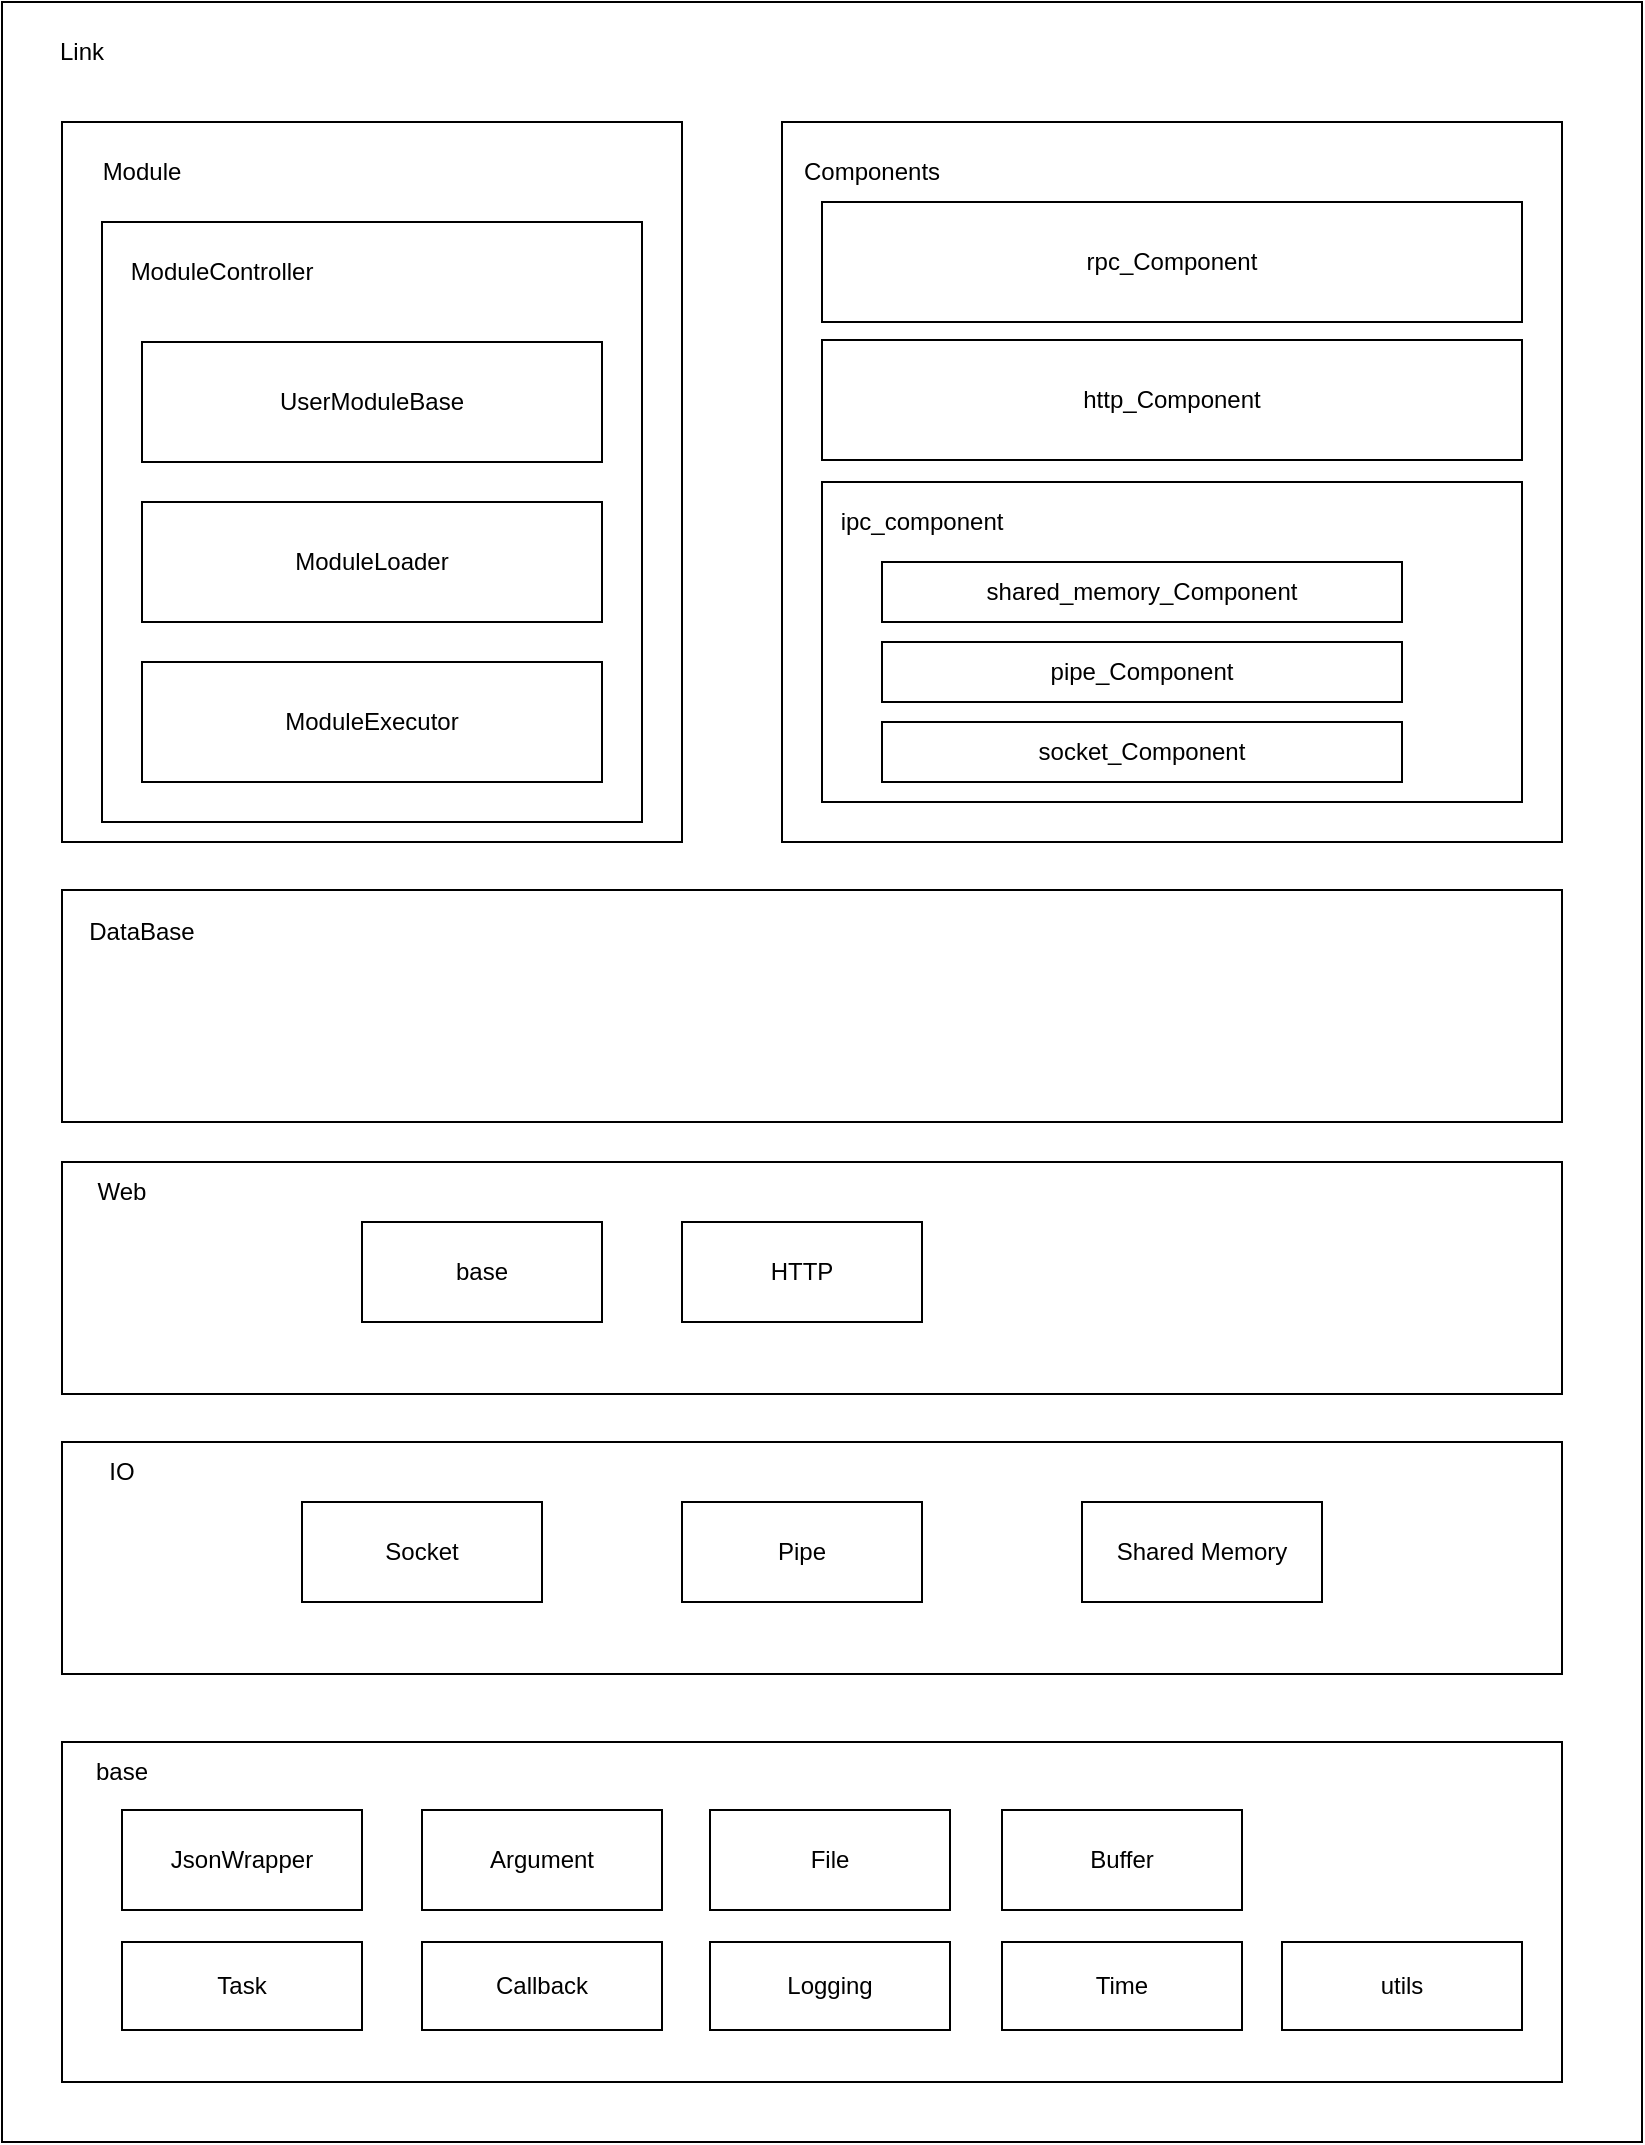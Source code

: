 <mxfile>
    <diagram id="LgyVy9p5riFPf54SSGml" name="architecture">
        <mxGraphModel dx="1102" dy="1075" grid="1" gridSize="10" guides="1" tooltips="1" connect="1" arrows="1" fold="1" page="1" pageScale="1" pageWidth="827" pageHeight="1169" math="0" shadow="0">
            <root>
                <mxCell id="0"/>
                <mxCell id="1" parent="0"/>
                <mxCell id="10" value="" style="rounded=0;whiteSpace=wrap;html=1;" parent="1" vertex="1">
                    <mxGeometry x="40" y="30" width="820" height="1070" as="geometry"/>
                </mxCell>
                <mxCell id="11" value="Link" style="text;html=1;strokeColor=none;fillColor=none;align=center;verticalAlign=middle;whiteSpace=wrap;rounded=0;" parent="1" vertex="1">
                    <mxGeometry x="50" y="40" width="60" height="30" as="geometry"/>
                </mxCell>
                <mxCell id="12" value="" style="rounded=0;whiteSpace=wrap;html=1;" parent="1" vertex="1">
                    <mxGeometry x="70" y="90" width="310" height="360" as="geometry"/>
                </mxCell>
                <mxCell id="13" value="Module" style="text;html=1;strokeColor=none;fillColor=none;align=center;verticalAlign=middle;whiteSpace=wrap;rounded=0;" parent="1" vertex="1">
                    <mxGeometry x="80" y="100" width="60" height="30" as="geometry"/>
                </mxCell>
                <mxCell id="14" value="" style="rounded=0;whiteSpace=wrap;html=1;" parent="1" vertex="1">
                    <mxGeometry x="90" y="140" width="270" height="300" as="geometry"/>
                </mxCell>
                <mxCell id="17" value="ModuleController" style="text;html=1;strokeColor=none;fillColor=none;align=center;verticalAlign=middle;whiteSpace=wrap;rounded=0;" parent="1" vertex="1">
                    <mxGeometry x="120" y="150" width="60" height="30" as="geometry"/>
                </mxCell>
                <mxCell id="18" value="ModuleExecutor" style="rounded=0;whiteSpace=wrap;html=1;" parent="1" vertex="1">
                    <mxGeometry x="110" y="360" width="230" height="60" as="geometry"/>
                </mxCell>
                <mxCell id="19" value="ModuleLoader" style="rounded=0;whiteSpace=wrap;html=1;" parent="1" vertex="1">
                    <mxGeometry x="110" y="280" width="230" height="60" as="geometry"/>
                </mxCell>
                <mxCell id="20" value="UserModuleBase" style="rounded=0;whiteSpace=wrap;html=1;" parent="1" vertex="1">
                    <mxGeometry x="110" y="200" width="230" height="60" as="geometry"/>
                </mxCell>
                <mxCell id="21" value="" style="rounded=0;whiteSpace=wrap;html=1;" parent="1" vertex="1">
                    <mxGeometry x="430" y="90" width="390" height="360" as="geometry"/>
                </mxCell>
                <mxCell id="22" value="Components" style="text;html=1;strokeColor=none;fillColor=none;align=center;verticalAlign=middle;whiteSpace=wrap;rounded=0;" parent="1" vertex="1">
                    <mxGeometry x="445" y="100" width="60" height="30" as="geometry"/>
                </mxCell>
                <mxCell id="23" value="" style="rounded=0;whiteSpace=wrap;html=1;" parent="1" vertex="1">
                    <mxGeometry x="450" y="270" width="350" height="160" as="geometry"/>
                </mxCell>
                <mxCell id="24" value="rpc_Component" style="rounded=0;whiteSpace=wrap;html=1;" parent="1" vertex="1">
                    <mxGeometry x="450" y="130" width="350" height="60" as="geometry"/>
                </mxCell>
                <mxCell id="25" value="http_Component" style="rounded=0;whiteSpace=wrap;html=1;" parent="1" vertex="1">
                    <mxGeometry x="450" y="199" width="350" height="60" as="geometry"/>
                </mxCell>
                <mxCell id="27" value="shared_memory_Component" style="rounded=0;whiteSpace=wrap;html=1;" parent="1" vertex="1">
                    <mxGeometry x="480" y="310" width="260" height="30" as="geometry"/>
                </mxCell>
                <mxCell id="28" value="ipc_component" style="text;html=1;strokeColor=none;fillColor=none;align=center;verticalAlign=middle;whiteSpace=wrap;rounded=0;" parent="1" vertex="1">
                    <mxGeometry x="470" y="275" width="60" height="30" as="geometry"/>
                </mxCell>
                <mxCell id="29" value="pipe_Component" style="rounded=0;whiteSpace=wrap;html=1;" parent="1" vertex="1">
                    <mxGeometry x="480" y="350" width="260" height="30" as="geometry"/>
                </mxCell>
                <mxCell id="30" value="" style="rounded=0;whiteSpace=wrap;html=1;" parent="1" vertex="1">
                    <mxGeometry x="70" y="900" width="750" height="170" as="geometry"/>
                </mxCell>
                <mxCell id="31" value="base" style="text;html=1;strokeColor=none;fillColor=none;align=center;verticalAlign=middle;whiteSpace=wrap;rounded=0;" parent="1" vertex="1">
                    <mxGeometry x="70" y="900" width="60" height="30" as="geometry"/>
                </mxCell>
                <mxCell id="32" value="Task" style="rounded=0;whiteSpace=wrap;html=1;" parent="1" vertex="1">
                    <mxGeometry x="100" y="1000" width="120" height="44" as="geometry"/>
                </mxCell>
                <mxCell id="33" value="JsonWrapper" style="rounded=0;whiteSpace=wrap;html=1;" parent="1" vertex="1">
                    <mxGeometry x="100" y="934" width="120" height="50" as="geometry"/>
                </mxCell>
                <mxCell id="34" value="Callback" style="rounded=0;whiteSpace=wrap;html=1;" parent="1" vertex="1">
                    <mxGeometry x="250" y="1000" width="120" height="44" as="geometry"/>
                </mxCell>
                <mxCell id="35" value="Logging" style="rounded=0;whiteSpace=wrap;html=1;" parent="1" vertex="1">
                    <mxGeometry x="394" y="1000" width="120" height="44" as="geometry"/>
                </mxCell>
                <mxCell id="36" value="Time" style="rounded=0;whiteSpace=wrap;html=1;" parent="1" vertex="1">
                    <mxGeometry x="540" y="1000" width="120" height="44" as="geometry"/>
                </mxCell>
                <mxCell id="37" value="utils" style="rounded=0;whiteSpace=wrap;html=1;" parent="1" vertex="1">
                    <mxGeometry x="680" y="1000" width="120" height="44" as="geometry"/>
                </mxCell>
                <mxCell id="38" value="Argument" style="rounded=0;whiteSpace=wrap;html=1;" parent="1" vertex="1">
                    <mxGeometry x="250" y="934" width="120" height="50" as="geometry"/>
                </mxCell>
                <mxCell id="40" value="File" style="rounded=0;whiteSpace=wrap;html=1;" parent="1" vertex="1">
                    <mxGeometry x="394" y="934" width="120" height="50" as="geometry"/>
                </mxCell>
                <mxCell id="41" value="" style="rounded=0;whiteSpace=wrap;html=1;" parent="1" vertex="1">
                    <mxGeometry x="70" y="474" width="750" height="116" as="geometry"/>
                </mxCell>
                <mxCell id="42" value="DataBase" style="text;html=1;strokeColor=none;fillColor=none;align=center;verticalAlign=middle;whiteSpace=wrap;rounded=0;" parent="1" vertex="1">
                    <mxGeometry x="80" y="480" width="60" height="30" as="geometry"/>
                </mxCell>
                <mxCell id="43" value="" style="rounded=0;whiteSpace=wrap;html=1;" parent="1" vertex="1">
                    <mxGeometry x="70" y="610" width="750" height="116" as="geometry"/>
                </mxCell>
                <mxCell id="44" value="Web" style="text;html=1;strokeColor=none;fillColor=none;align=center;verticalAlign=middle;whiteSpace=wrap;rounded=0;" parent="1" vertex="1">
                    <mxGeometry x="70" y="610" width="60" height="30" as="geometry"/>
                </mxCell>
                <mxCell id="45" value="" style="rounded=0;whiteSpace=wrap;html=1;" parent="1" vertex="1">
                    <mxGeometry x="70" y="750" width="750" height="116" as="geometry"/>
                </mxCell>
                <mxCell id="46" value="IO" style="text;html=1;strokeColor=none;fillColor=none;align=center;verticalAlign=middle;whiteSpace=wrap;rounded=0;" parent="1" vertex="1">
                    <mxGeometry x="70" y="750" width="60" height="30" as="geometry"/>
                </mxCell>
                <mxCell id="47" value="Buffer" style="rounded=0;whiteSpace=wrap;html=1;" parent="1" vertex="1">
                    <mxGeometry x="540" y="934" width="120" height="50" as="geometry"/>
                </mxCell>
                <mxCell id="51" value="socket_Component" style="rounded=0;whiteSpace=wrap;html=1;" parent="1" vertex="1">
                    <mxGeometry x="480" y="390" width="260" height="30" as="geometry"/>
                </mxCell>
                <mxCell id="52" value="Socket" style="rounded=0;whiteSpace=wrap;html=1;" parent="1" vertex="1">
                    <mxGeometry x="190" y="780" width="120" height="50" as="geometry"/>
                </mxCell>
                <mxCell id="53" value="Pipe" style="rounded=0;whiteSpace=wrap;html=1;" parent="1" vertex="1">
                    <mxGeometry x="380" y="780" width="120" height="50" as="geometry"/>
                </mxCell>
                <mxCell id="54" value="Shared Memory" style="rounded=0;whiteSpace=wrap;html=1;" parent="1" vertex="1">
                    <mxGeometry x="580" y="780" width="120" height="50" as="geometry"/>
                </mxCell>
                <mxCell id="56" value="base" style="rounded=0;whiteSpace=wrap;html=1;" parent="1" vertex="1">
                    <mxGeometry x="220" y="640" width="120" height="50" as="geometry"/>
                </mxCell>
                <mxCell id="dYawKDoFKTdVWywnLDD8-56" value="HTTP" style="rounded=0;whiteSpace=wrap;html=1;" vertex="1" parent="1">
                    <mxGeometry x="380" y="640" width="120" height="50" as="geometry"/>
                </mxCell>
            </root>
        </mxGraphModel>
    </diagram>
    <diagram id="JJT3adKmF4t2psf9ml5j" name="module">
        <mxGraphModel dx="1102" dy="1075" grid="1" gridSize="10" guides="1" tooltips="1" connect="1" arrows="1" fold="1" page="1" pageScale="1" pageWidth="827" pageHeight="1169" math="0" shadow="0">
            <root>
                <mxCell id="XbeN9in1GbnzsduU7_B5-0"/>
                <mxCell id="XbeN9in1GbnzsduU7_B5-1" parent="XbeN9in1GbnzsduU7_B5-0"/>
                <mxCell id="-PZmKNiKCm7mu0aM62Op-0" value="" style="group" vertex="1" connectable="0" parent="XbeN9in1GbnzsduU7_B5-1">
                    <mxGeometry x="80" y="50" width="610" height="540" as="geometry"/>
                </mxCell>
                <mxCell id="PYL3zdBYoN4RNc0O12sH-3" value="" style="rounded=0;whiteSpace=wrap;html=1;" parent="-PZmKNiKCm7mu0aM62Op-0" vertex="1">
                    <mxGeometry width="260" height="470" as="geometry"/>
                </mxCell>
                <mxCell id="jRvDh89OV8ShlTZ4z6kA-7" value="" style="rounded=0;whiteSpace=wrap;html=1;" parent="-PZmKNiKCm7mu0aM62Op-0" vertex="1">
                    <mxGeometry x="270" width="340" height="470" as="geometry"/>
                </mxCell>
                <mxCell id="XbeN9in1GbnzsduU7_B5-2" value="User Module" style="rounded=0;whiteSpace=wrap;html=1;" parent="-PZmKNiKCm7mu0aM62Op-0" vertex="1">
                    <mxGeometry x="40" y="40" width="120" height="60" as="geometry"/>
                </mxCell>
                <mxCell id="XbeN9in1GbnzsduU7_B5-3" value="User Module" style="rounded=0;whiteSpace=wrap;html=1;" parent="-PZmKNiKCm7mu0aM62Op-0" vertex="1">
                    <mxGeometry x="290" y="40" width="120" height="60" as="geometry"/>
                </mxCell>
                <mxCell id="XbeN9in1GbnzsduU7_B5-5" value="Module Loader" style="rounded=0;whiteSpace=wrap;html=1;" parent="-PZmKNiKCm7mu0aM62Op-0" vertex="1">
                    <mxGeometry x="20" y="280" width="220" height="60" as="geometry"/>
                </mxCell>
                <mxCell id="XbeN9in1GbnzsduU7_B5-6" value="User Module" style="rounded=0;whiteSpace=wrap;html=1;" parent="-PZmKNiKCm7mu0aM62Op-0" vertex="1">
                    <mxGeometry x="450" y="40" width="120" height="60" as="geometry"/>
                </mxCell>
                <mxCell id="XbeN9in1GbnzsduU7_B5-7" value="Module Loader" style="rounded=0;whiteSpace=wrap;html=1;" parent="-PZmKNiKCm7mu0aM62Op-0" vertex="1">
                    <mxGeometry x="290" y="280" width="280" height="60" as="geometry"/>
                </mxCell>
                <mxCell id="XbeN9in1GbnzsduU7_B5-8" value="&lt;span&gt;ModuleController&lt;br&gt;&lt;/span&gt;" style="rounded=0;whiteSpace=wrap;html=1;" parent="-PZmKNiKCm7mu0aM62Op-0" vertex="1">
                    <mxGeometry x="20" y="480" width="550" height="60" as="geometry"/>
                </mxCell>
                <mxCell id="2O1xlTzjCVljMS2MvAQ0-1" value="Module Executor" style="rounded=0;whiteSpace=wrap;html=1;fontStyle=0" parent="-PZmKNiKCm7mu0aM62Op-0" vertex="1">
                    <mxGeometry x="20" y="390" width="220" height="60" as="geometry"/>
                </mxCell>
                <mxCell id="jRvDh89OV8ShlTZ4z6kA-0" value="&lt;span style=&quot;color: rgba(0 , 0 , 0 , 0) ; font-family: monospace ; font-size: 0px&quot;&gt;%3CmxGraphModel%3E%3Croot%3E%3CmxCell%20id%3D%220%22%2F%3E%3CmxCell%20id%3D%221%22%20parent%3D%220%22%2F%3E%3CmxCell%20id%3D%222%22%20value%3D%22ModuleFactory%22%20style%3D%22rounded%3D0%3BwhiteSpace%3Dwrap%3Bhtml%3D1%3B%22%20vertex%3D%221%22%20parent%3D%221%22%3E%3CmxGeometry%20x%3D%22100%22%20y%3D%22180%22%20width%3D%22520%22%20height%3D%2260%22%20as%3D%22geometry%22%2F%3E%3C%2FmxCell%3E%3C%2Froot%3E%3C%2FmxGraphModel%3E&lt;/span&gt;&lt;span style=&quot;color: rgba(0 , 0 , 0 , 0) ; font-family: monospace ; font-size: 0px&quot;&gt;%3CmxGraphModel%3E%3Croot%3E%3CmxCell%20id%3D%220%22%2F%3E%3CmxCell%20id%3D%221%22%20parent%3D%220%22%2F%3E%3CmxCell%20id%3D%222%22%20value%3D%22ModuleFactory%22%20style%3D%22rounded%3D0%3BwhiteSpace%3Dwrap%3Bhtml%3D1%3B%22%20vertex%3D%221%22%20parent%3D%221%22%3E%3CmxGeometry%20x%3D%22100%22%20y%3D%22180%22%20width%3D%22520%22%20height%3D%2260%22%20as%3D%22geometry%22%2F%3E%3C%2FmxCell%3E%3C%2Froot%3E%3C%2FmxGraphModel%3E&lt;/span&gt;" style="rounded=0;whiteSpace=wrap;html=1;" parent="-PZmKNiKCm7mu0aM62Op-0" vertex="1">
                    <mxGeometry x="20" y="120" width="570" height="140" as="geometry"/>
                </mxCell>
                <mxCell id="jRvDh89OV8ShlTZ4z6kA-1" value="ModuleFactory" style="rounded=0;whiteSpace=wrap;html=1;" parent="-PZmKNiKCm7mu0aM62Op-0" vertex="1">
                    <mxGeometry x="40" y="180" width="120" height="60" as="geometry"/>
                </mxCell>
                <mxCell id="jRvDh89OV8ShlTZ4z6kA-2" value="ModuleFactory" style="rounded=0;whiteSpace=wrap;html=1;" parent="-PZmKNiKCm7mu0aM62Op-0" vertex="1">
                    <mxGeometry x="290" y="180" width="120" height="60" as="geometry"/>
                </mxCell>
                <mxCell id="jRvDh89OV8ShlTZ4z6kA-3" value="ModuleFactory" style="rounded=0;whiteSpace=wrap;html=1;" parent="-PZmKNiKCm7mu0aM62Op-0" vertex="1">
                    <mxGeometry x="450" y="180" width="120" height="60" as="geometry"/>
                </mxCell>
                <mxCell id="jRvDh89OV8ShlTZ4z6kA-5" value="Module Register(Singleton)" style="text;html=1;strokeColor=none;fillColor=none;align=center;verticalAlign=middle;whiteSpace=wrap;rounded=0;" parent="-PZmKNiKCm7mu0aM62Op-0" vertex="1">
                    <mxGeometry x="20" y="120" width="160" height="30" as="geometry"/>
                </mxCell>
                <mxCell id="PYL3zdBYoN4RNc0O12sH-0" value="Module Executor" style="rounded=0;whiteSpace=wrap;html=1;fontStyle=0" parent="-PZmKNiKCm7mu0aM62Op-0" vertex="1">
                    <mxGeometry x="290" y="390" width="280" height="60" as="geometry"/>
                </mxCell>
                <mxCell id="PYL3zdBYoN4RNc0O12sH-6" value="Task Runner 1" style="text;html=1;strokeColor=none;fillColor=none;align=center;verticalAlign=middle;whiteSpace=wrap;rounded=0;" parent="-PZmKNiKCm7mu0aM62Op-0" vertex="1">
                    <mxGeometry width="90" height="30" as="geometry"/>
                </mxCell>
                <mxCell id="PYL3zdBYoN4RNc0O12sH-7" value="Task Runner 2" style="text;html=1;strokeColor=none;fillColor=none;align=center;verticalAlign=middle;whiteSpace=wrap;rounded=0;" parent="-PZmKNiKCm7mu0aM62Op-0" vertex="1">
                    <mxGeometry x="270" width="90" height="30" as="geometry"/>
                </mxCell>
            </root>
        </mxGraphModel>
    </diagram>
    <diagram name="module_class" id="m1C9mvTGLy37xrZjwDN6">
        <mxGraphModel dx="1102" dy="1075" grid="1" gridSize="10" guides="1" tooltips="1" connect="1" arrows="1" fold="1" page="1" pageScale="1" pageWidth="827" pageHeight="1169" math="0" shadow="0">
            <root>
                <mxCell id="XLSRQZlGo7FSUcz4RQMr-0"/>
                <mxCell id="XLSRQZlGo7FSUcz4RQMr-1" parent="XLSRQZlGo7FSUcz4RQMr-0"/>
                <mxCell id="XLSRQZlGo7FSUcz4RQMr-2" value="ModuleController" style="swimlane;fontStyle=1;align=center;verticalAlign=top;childLayout=stackLayout;horizontal=1;startSize=26;horizontalStack=0;resizeParent=1;resizeParentMax=0;resizeLast=0;collapsible=1;marginBottom=0;" vertex="1" parent="XLSRQZlGo7FSUcz4RQMr-1">
                    <mxGeometry x="400" y="830" width="160" height="86" as="geometry"/>
                </mxCell>
                <mxCell id="XLSRQZlGo7FSUcz4RQMr-3" value="+ field: type" style="text;strokeColor=none;fillColor=none;align=left;verticalAlign=top;spacingLeft=4;spacingRight=4;overflow=hidden;rotatable=0;points=[[0,0.5],[1,0.5]];portConstraint=eastwest;" vertex="1" parent="XLSRQZlGo7FSUcz4RQMr-2">
                    <mxGeometry y="26" width="160" height="26" as="geometry"/>
                </mxCell>
                <mxCell id="XLSRQZlGo7FSUcz4RQMr-4" value="" style="line;strokeWidth=1;fillColor=none;align=left;verticalAlign=middle;spacingTop=-1;spacingLeft=3;spacingRight=3;rotatable=0;labelPosition=right;points=[];portConstraint=eastwest;" vertex="1" parent="XLSRQZlGo7FSUcz4RQMr-2">
                    <mxGeometry y="52" width="160" height="8" as="geometry"/>
                </mxCell>
                <mxCell id="XLSRQZlGo7FSUcz4RQMr-5" value="+ method(type): type" style="text;strokeColor=none;fillColor=none;align=left;verticalAlign=top;spacingLeft=4;spacingRight=4;overflow=hidden;rotatable=0;points=[[0,0.5],[1,0.5]];portConstraint=eastwest;" vertex="1" parent="XLSRQZlGo7FSUcz4RQMr-2">
                    <mxGeometry y="60" width="160" height="26" as="geometry"/>
                </mxCell>
                <mxCell id="XLSRQZlGo7FSUcz4RQMr-6" value="ModuleExecutor" style="swimlane;fontStyle=1;align=center;verticalAlign=top;childLayout=stackLayout;horizontal=1;startSize=26;horizontalStack=0;resizeParent=1;resizeParentMax=0;resizeLast=0;collapsible=1;marginBottom=0;" vertex="1" parent="XLSRQZlGo7FSUcz4RQMr-1">
                    <mxGeometry x="640" y="830" width="160" height="86" as="geometry"/>
                </mxCell>
                <mxCell id="XLSRQZlGo7FSUcz4RQMr-7" value="+ field: type" style="text;strokeColor=none;fillColor=none;align=left;verticalAlign=top;spacingLeft=4;spacingRight=4;overflow=hidden;rotatable=0;points=[[0,0.5],[1,0.5]];portConstraint=eastwest;" vertex="1" parent="XLSRQZlGo7FSUcz4RQMr-6">
                    <mxGeometry y="26" width="160" height="26" as="geometry"/>
                </mxCell>
                <mxCell id="XLSRQZlGo7FSUcz4RQMr-8" value="" style="line;strokeWidth=1;fillColor=none;align=left;verticalAlign=middle;spacingTop=-1;spacingLeft=3;spacingRight=3;rotatable=0;labelPosition=right;points=[];portConstraint=eastwest;" vertex="1" parent="XLSRQZlGo7FSUcz4RQMr-6">
                    <mxGeometry y="52" width="160" height="8" as="geometry"/>
                </mxCell>
                <mxCell id="XLSRQZlGo7FSUcz4RQMr-9" value="+ method(type): type" style="text;strokeColor=none;fillColor=none;align=left;verticalAlign=top;spacingLeft=4;spacingRight=4;overflow=hidden;rotatable=0;points=[[0,0.5],[1,0.5]];portConstraint=eastwest;" vertex="1" parent="XLSRQZlGo7FSUcz4RQMr-6">
                    <mxGeometry y="60" width="160" height="26" as="geometry"/>
                </mxCell>
                <mxCell id="XLSRQZlGo7FSUcz4RQMr-10" value="ModuleLoader" style="swimlane;fontStyle=1;align=center;verticalAlign=top;childLayout=stackLayout;horizontal=1;startSize=26;horizontalStack=0;resizeParent=1;resizeParentMax=0;resizeLast=0;collapsible=1;marginBottom=0;" vertex="1" parent="XLSRQZlGo7FSUcz4RQMr-1">
                    <mxGeometry x="640" y="980" width="160" height="86" as="geometry"/>
                </mxCell>
                <mxCell id="XLSRQZlGo7FSUcz4RQMr-11" value="+ field: type" style="text;strokeColor=none;fillColor=none;align=left;verticalAlign=top;spacingLeft=4;spacingRight=4;overflow=hidden;rotatable=0;points=[[0,0.5],[1,0.5]];portConstraint=eastwest;" vertex="1" parent="XLSRQZlGo7FSUcz4RQMr-10">
                    <mxGeometry y="26" width="160" height="26" as="geometry"/>
                </mxCell>
                <mxCell id="XLSRQZlGo7FSUcz4RQMr-12" value="" style="line;strokeWidth=1;fillColor=none;align=left;verticalAlign=middle;spacingTop=-1;spacingLeft=3;spacingRight=3;rotatable=0;labelPosition=right;points=[];portConstraint=eastwest;" vertex="1" parent="XLSRQZlGo7FSUcz4RQMr-10">
                    <mxGeometry y="52" width="160" height="8" as="geometry"/>
                </mxCell>
                <mxCell id="XLSRQZlGo7FSUcz4RQMr-13" value="+ method(type): type" style="text;strokeColor=none;fillColor=none;align=left;verticalAlign=top;spacingLeft=4;spacingRight=4;overflow=hidden;rotatable=0;points=[[0,0.5],[1,0.5]];portConstraint=eastwest;" vertex="1" parent="XLSRQZlGo7FSUcz4RQMr-10">
                    <mxGeometry y="60" width="160" height="26" as="geometry"/>
                </mxCell>
                <mxCell id="XLSRQZlGo7FSUcz4RQMr-14" value="UserModule" style="swimlane;fontStyle=1;align=center;verticalAlign=top;childLayout=stackLayout;horizontal=1;startSize=26;horizontalStack=0;resizeParent=1;resizeParentMax=0;resizeLast=0;collapsible=1;marginBottom=0;" vertex="1" parent="XLSRQZlGo7FSUcz4RQMr-1">
                    <mxGeometry x="1111" y="692" width="160" height="86" as="geometry"/>
                </mxCell>
                <mxCell id="XLSRQZlGo7FSUcz4RQMr-15" value="+ field: type" style="text;strokeColor=none;fillColor=none;align=left;verticalAlign=top;spacingLeft=4;spacingRight=4;overflow=hidden;rotatable=0;points=[[0,0.5],[1,0.5]];portConstraint=eastwest;" vertex="1" parent="XLSRQZlGo7FSUcz4RQMr-14">
                    <mxGeometry y="26" width="160" height="26" as="geometry"/>
                </mxCell>
                <mxCell id="XLSRQZlGo7FSUcz4RQMr-16" value="" style="line;strokeWidth=1;fillColor=none;align=left;verticalAlign=middle;spacingTop=-1;spacingLeft=3;spacingRight=3;rotatable=0;labelPosition=right;points=[];portConstraint=eastwest;" vertex="1" parent="XLSRQZlGo7FSUcz4RQMr-14">
                    <mxGeometry y="52" width="160" height="8" as="geometry"/>
                </mxCell>
                <mxCell id="XLSRQZlGo7FSUcz4RQMr-17" value="+ method(type): type" style="text;strokeColor=none;fillColor=none;align=left;verticalAlign=top;spacingLeft=4;spacingRight=4;overflow=hidden;rotatable=0;points=[[0,0.5],[1,0.5]];portConstraint=eastwest;" vertex="1" parent="XLSRQZlGo7FSUcz4RQMr-14">
                    <mxGeometry y="60" width="160" height="26" as="geometry"/>
                </mxCell>
                <mxCell id="XLSRQZlGo7FSUcz4RQMr-18" value="«interface»&lt;br&gt;&lt;b&gt;Module&lt;/b&gt;" style="html=1;" vertex="1" parent="XLSRQZlGo7FSUcz4RQMr-1">
                    <mxGeometry x="905" y="710" width="110" height="50" as="geometry"/>
                </mxCell>
                <mxCell id="XLSRQZlGo7FSUcz4RQMr-19" value="" style="endArrow=block;dashed=1;endFill=0;endSize=12;html=1;entryX=1;entryY=0.5;entryDx=0;entryDy=0;" edge="1" parent="XLSRQZlGo7FSUcz4RQMr-1" source="XLSRQZlGo7FSUcz4RQMr-14" target="XLSRQZlGo7FSUcz4RQMr-18">
                    <mxGeometry width="160" relative="1" as="geometry">
                        <mxPoint x="1110" y="928" as="sourcePoint"/>
                        <mxPoint x="1270" y="928" as="targetPoint"/>
                    </mxGeometry>
                </mxCell>
                <mxCell id="XLSRQZlGo7FSUcz4RQMr-20" value="" style="endArrow=none;html=1;edgeStyle=orthogonalEdgeStyle;" edge="1" parent="XLSRQZlGo7FSUcz4RQMr-1" source="XLSRQZlGo7FSUcz4RQMr-10" target="XLSRQZlGo7FSUcz4RQMr-18">
                    <mxGeometry relative="1" as="geometry">
                        <mxPoint x="1080" y="870" as="sourcePoint"/>
                        <mxPoint x="1110" y="840" as="targetPoint"/>
                        <Array as="points">
                            <mxPoint x="720" y="940"/>
                            <mxPoint x="960" y="940"/>
                        </Array>
                    </mxGeometry>
                </mxCell>
                <mxCell id="XLSRQZlGo7FSUcz4RQMr-21" value="parent" style="edgeLabel;resizable=0;html=1;align=left;verticalAlign=bottom;" connectable="0" vertex="1" parent="XLSRQZlGo7FSUcz4RQMr-20">
                    <mxGeometry x="-1" relative="1" as="geometry"/>
                </mxCell>
                <mxCell id="XLSRQZlGo7FSUcz4RQMr-22" value="child" style="edgeLabel;resizable=0;html=1;align=right;verticalAlign=bottom;" connectable="0" vertex="1" parent="XLSRQZlGo7FSUcz4RQMr-20">
                    <mxGeometry x="1" relative="1" as="geometry">
                        <mxPoint y="16" as="offset"/>
                    </mxGeometry>
                </mxCell>
                <mxCell id="XLSRQZlGo7FSUcz4RQMr-23" value="" style="endArrow=none;html=1;edgeStyle=orthogonalEdgeStyle;" edge="1" parent="XLSRQZlGo7FSUcz4RQMr-1" source="XLSRQZlGo7FSUcz4RQMr-2" target="XLSRQZlGo7FSUcz4RQMr-10">
                    <mxGeometry relative="1" as="geometry">
                        <mxPoint x="1050" y="883.0" as="sourcePoint"/>
                        <mxPoint x="1150" y="883.0" as="targetPoint"/>
                        <Array as="points">
                            <mxPoint x="610" y="890"/>
                            <mxPoint x="610" y="1023"/>
                        </Array>
                    </mxGeometry>
                </mxCell>
                <mxCell id="XLSRQZlGo7FSUcz4RQMr-24" value="parent" style="edgeLabel;resizable=0;html=1;align=left;verticalAlign=bottom;" connectable="0" vertex="1" parent="XLSRQZlGo7FSUcz4RQMr-23">
                    <mxGeometry x="-1" relative="1" as="geometry"/>
                </mxCell>
                <mxCell id="XLSRQZlGo7FSUcz4RQMr-25" value="child" style="edgeLabel;resizable=0;html=1;align=right;verticalAlign=bottom;" connectable="0" vertex="1" parent="XLSRQZlGo7FSUcz4RQMr-23">
                    <mxGeometry x="1" relative="1" as="geometry"/>
                </mxCell>
                <mxCell id="XLSRQZlGo7FSUcz4RQMr-26" value="" style="endArrow=none;html=1;edgeStyle=orthogonalEdgeStyle;" edge="1" parent="XLSRQZlGo7FSUcz4RQMr-1" source="XLSRQZlGo7FSUcz4RQMr-2" target="XLSRQZlGo7FSUcz4RQMr-6">
                    <mxGeometry relative="1" as="geometry">
                        <mxPoint x="810" y="883.0" as="sourcePoint"/>
                        <mxPoint x="890" y="883.0" as="targetPoint"/>
                    </mxGeometry>
                </mxCell>
                <mxCell id="XLSRQZlGo7FSUcz4RQMr-27" value="parent" style="edgeLabel;resizable=0;html=1;align=left;verticalAlign=bottom;" connectable="0" vertex="1" parent="XLSRQZlGo7FSUcz4RQMr-26">
                    <mxGeometry x="-1" relative="1" as="geometry"/>
                </mxCell>
                <mxCell id="XLSRQZlGo7FSUcz4RQMr-28" value="child" style="edgeLabel;resizable=0;html=1;align=right;verticalAlign=bottom;" connectable="0" vertex="1" parent="XLSRQZlGo7FSUcz4RQMr-26">
                    <mxGeometry x="1" relative="1" as="geometry"/>
                </mxCell>
                <mxCell id="XLSRQZlGo7FSUcz4RQMr-29" value="ModuleRegister" style="swimlane;fontStyle=1;align=center;verticalAlign=top;childLayout=stackLayout;horizontal=1;startSize=26;horizontalStack=0;resizeParent=1;resizeParentMax=0;resizeLast=0;collapsible=1;marginBottom=0;" vertex="1" parent="XLSRQZlGo7FSUcz4RQMr-1">
                    <mxGeometry x="880" y="980" width="160" height="86" as="geometry"/>
                </mxCell>
                <mxCell id="XLSRQZlGo7FSUcz4RQMr-30" value="+ field: type" style="text;strokeColor=none;fillColor=none;align=left;verticalAlign=top;spacingLeft=4;spacingRight=4;overflow=hidden;rotatable=0;points=[[0,0.5],[1,0.5]];portConstraint=eastwest;" vertex="1" parent="XLSRQZlGo7FSUcz4RQMr-29">
                    <mxGeometry y="26" width="160" height="26" as="geometry"/>
                </mxCell>
                <mxCell id="XLSRQZlGo7FSUcz4RQMr-31" value="" style="line;strokeWidth=1;fillColor=none;align=left;verticalAlign=middle;spacingTop=-1;spacingLeft=3;spacingRight=3;rotatable=0;labelPosition=right;points=[];portConstraint=eastwest;" vertex="1" parent="XLSRQZlGo7FSUcz4RQMr-29">
                    <mxGeometry y="52" width="160" height="8" as="geometry"/>
                </mxCell>
                <mxCell id="XLSRQZlGo7FSUcz4RQMr-32" value="+ method(type): type" style="text;strokeColor=none;fillColor=none;align=left;verticalAlign=top;spacingLeft=4;spacingRight=4;overflow=hidden;rotatable=0;points=[[0,0.5],[1,0.5]];portConstraint=eastwest;" vertex="1" parent="XLSRQZlGo7FSUcz4RQMr-29">
                    <mxGeometry y="60" width="160" height="26" as="geometry"/>
                </mxCell>
                <mxCell id="XLSRQZlGo7FSUcz4RQMr-33" value="ModuleFactory" style="swimlane;fontStyle=1;align=center;verticalAlign=top;childLayout=stackLayout;horizontal=1;startSize=26;horizontalStack=0;resizeParent=1;resizeParentMax=0;resizeLast=0;collapsible=1;marginBottom=0;" vertex="1" parent="XLSRQZlGo7FSUcz4RQMr-1">
                    <mxGeometry x="1111" y="980" width="160" height="86" as="geometry"/>
                </mxCell>
                <mxCell id="XLSRQZlGo7FSUcz4RQMr-34" value="+ field: type" style="text;strokeColor=none;fillColor=none;align=left;verticalAlign=top;spacingLeft=4;spacingRight=4;overflow=hidden;rotatable=0;points=[[0,0.5],[1,0.5]];portConstraint=eastwest;" vertex="1" parent="XLSRQZlGo7FSUcz4RQMr-33">
                    <mxGeometry y="26" width="160" height="26" as="geometry"/>
                </mxCell>
                <mxCell id="XLSRQZlGo7FSUcz4RQMr-35" value="" style="line;strokeWidth=1;fillColor=none;align=left;verticalAlign=middle;spacingTop=-1;spacingLeft=3;spacingRight=3;rotatable=0;labelPosition=right;points=[];portConstraint=eastwest;" vertex="1" parent="XLSRQZlGo7FSUcz4RQMr-33">
                    <mxGeometry y="52" width="160" height="8" as="geometry"/>
                </mxCell>
                <mxCell id="XLSRQZlGo7FSUcz4RQMr-36" value="+ method(type): type" style="text;strokeColor=none;fillColor=none;align=left;verticalAlign=top;spacingLeft=4;spacingRight=4;overflow=hidden;rotatable=0;points=[[0,0.5],[1,0.5]];portConstraint=eastwest;" vertex="1" parent="XLSRQZlGo7FSUcz4RQMr-33">
                    <mxGeometry y="60" width="160" height="26" as="geometry"/>
                </mxCell>
                <mxCell id="XLSRQZlGo7FSUcz4RQMr-37" value="" style="endArrow=none;html=1;edgeStyle=orthogonalEdgeStyle;" edge="1" parent="XLSRQZlGo7FSUcz4RQMr-1" source="XLSRQZlGo7FSUcz4RQMr-29" target="XLSRQZlGo7FSUcz4RQMr-33">
                    <mxGeometry relative="1" as="geometry">
                        <mxPoint x="790" y="883.0" as="sourcePoint"/>
                        <mxPoint x="890" y="883.0" as="targetPoint"/>
                    </mxGeometry>
                </mxCell>
                <mxCell id="XLSRQZlGo7FSUcz4RQMr-38" value="parent" style="edgeLabel;resizable=0;html=1;align=left;verticalAlign=bottom;" connectable="0" vertex="1" parent="XLSRQZlGo7FSUcz4RQMr-37">
                    <mxGeometry x="-1" relative="1" as="geometry"/>
                </mxCell>
                <mxCell id="XLSRQZlGo7FSUcz4RQMr-39" value="child" style="edgeLabel;resizable=0;html=1;align=right;verticalAlign=bottom;" connectable="0" vertex="1" parent="XLSRQZlGo7FSUcz4RQMr-37">
                    <mxGeometry x="1" relative="1" as="geometry"/>
                </mxCell>
                <mxCell id="XLSRQZlGo7FSUcz4RQMr-40" value="Use" style="endArrow=open;endSize=12;dashed=1;html=1;" edge="1" parent="XLSRQZlGo7FSUcz4RQMr-1" source="XLSRQZlGo7FSUcz4RQMr-14" target="XLSRQZlGo7FSUcz4RQMr-33">
                    <mxGeometry width="160" relative="1" as="geometry">
                        <mxPoint x="1000" y="800" as="sourcePoint"/>
                        <mxPoint x="1160" y="800" as="targetPoint"/>
                        <Array as="points"/>
                    </mxGeometry>
                </mxCell>
                <mxCell id="XLSRQZlGo7FSUcz4RQMr-41" value="Use" style="endArrow=open;endSize=12;dashed=1;html=1;exitX=0.5;exitY=0;exitDx=0;exitDy=0;entryX=0;entryY=0.5;entryDx=0;entryDy=0;" edge="1" parent="XLSRQZlGo7FSUcz4RQMr-1" source="XLSRQZlGo7FSUcz4RQMr-6" target="XLSRQZlGo7FSUcz4RQMr-18">
                    <mxGeometry width="160" relative="1" as="geometry">
                        <mxPoint x="1193.59" y="850" as="sourcePoint"/>
                        <mxPoint x="1361.003" y="1095" as="targetPoint"/>
                        <Array as="points">
                            <mxPoint x="720" y="735"/>
                        </Array>
                    </mxGeometry>
                </mxCell>
                <mxCell id="XLSRQZlGo7FSUcz4RQMr-42" value="NodeLauncher" style="swimlane;fontStyle=1;align=center;verticalAlign=top;childLayout=stackLayout;horizontal=1;startSize=26;horizontalStack=0;resizeParent=1;resizeParentMax=0;resizeLast=0;collapsible=1;marginBottom=0;" vertex="1" parent="XLSRQZlGo7FSUcz4RQMr-1">
                    <mxGeometry x="140" y="830" width="160" height="86" as="geometry"/>
                </mxCell>
                <mxCell id="XLSRQZlGo7FSUcz4RQMr-43" value="+ field: type" style="text;strokeColor=none;fillColor=none;align=left;verticalAlign=top;spacingLeft=4;spacingRight=4;overflow=hidden;rotatable=0;points=[[0,0.5],[1,0.5]];portConstraint=eastwest;" vertex="1" parent="XLSRQZlGo7FSUcz4RQMr-42">
                    <mxGeometry y="26" width="160" height="26" as="geometry"/>
                </mxCell>
                <mxCell id="XLSRQZlGo7FSUcz4RQMr-44" value="" style="line;strokeWidth=1;fillColor=none;align=left;verticalAlign=middle;spacingTop=-1;spacingLeft=3;spacingRight=3;rotatable=0;labelPosition=right;points=[];portConstraint=eastwest;" vertex="1" parent="XLSRQZlGo7FSUcz4RQMr-42">
                    <mxGeometry y="52" width="160" height="8" as="geometry"/>
                </mxCell>
                <mxCell id="XLSRQZlGo7FSUcz4RQMr-45" value="+ method(type): type" style="text;strokeColor=none;fillColor=none;align=left;verticalAlign=top;spacingLeft=4;spacingRight=4;overflow=hidden;rotatable=0;points=[[0,0.5],[1,0.5]];portConstraint=eastwest;" vertex="1" parent="XLSRQZlGo7FSUcz4RQMr-42">
                    <mxGeometry y="60" width="160" height="26" as="geometry"/>
                </mxCell>
                <mxCell id="XLSRQZlGo7FSUcz4RQMr-46" value="" style="endArrow=none;html=1;edgeStyle=orthogonalEdgeStyle;" edge="1" parent="XLSRQZlGo7FSUcz4RQMr-1" source="XLSRQZlGo7FSUcz4RQMr-42" target="XLSRQZlGo7FSUcz4RQMr-2">
                    <mxGeometry relative="1" as="geometry">
                        <mxPoint x="570" y="883" as="sourcePoint"/>
                        <mxPoint x="650" y="883" as="targetPoint"/>
                    </mxGeometry>
                </mxCell>
                <mxCell id="XLSRQZlGo7FSUcz4RQMr-47" value="parent" style="edgeLabel;resizable=0;html=1;align=left;verticalAlign=bottom;" connectable="0" vertex="1" parent="XLSRQZlGo7FSUcz4RQMr-46">
                    <mxGeometry x="-1" relative="1" as="geometry"/>
                </mxCell>
                <mxCell id="XLSRQZlGo7FSUcz4RQMr-48" value="child" style="edgeLabel;resizable=0;html=1;align=right;verticalAlign=bottom;" connectable="0" vertex="1" parent="XLSRQZlGo7FSUcz4RQMr-46">
                    <mxGeometry x="1" relative="1" as="geometry"/>
                </mxCell>
                <mxCell id="XLSRQZlGo7FSUcz4RQMr-49" value="Use" style="endArrow=open;endSize=12;dashed=1;html=1;" edge="1" parent="XLSRQZlGo7FSUcz4RQMr-1" source="XLSRQZlGo7FSUcz4RQMr-10" target="XLSRQZlGo7FSUcz4RQMr-29">
                    <mxGeometry width="160" relative="1" as="geometry">
                        <mxPoint x="1190" y="788" as="sourcePoint"/>
                        <mxPoint x="1198.098" y="990" as="targetPoint"/>
                        <Array as="points"/>
                    </mxGeometry>
                </mxCell>
            </root>
        </mxGraphModel>
    </diagram>
    <diagram id="etldEG0JA2wfgX6HaUno" name="net">
        <mxGraphModel dx="2055" dy="2504" grid="1" gridSize="10" guides="1" tooltips="1" connect="1" arrows="1" fold="1" page="1" pageScale="1" pageWidth="827" pageHeight="1169" math="0" shadow="0">
            <root>
                <mxCell id="ftMXj6eSEE1kT3inIIqJ-0"/>
                <mxCell id="ftMXj6eSEE1kT3inIIqJ-1" parent="ftMXj6eSEE1kT3inIIqJ-0"/>
                <mxCell id="4TrKeG3onhLN2Qmhdyq9-0" value="Socket" style="swimlane;fontStyle=1;align=center;verticalAlign=top;childLayout=stackLayout;horizontal=1;startSize=26;horizontalStack=0;resizeParent=1;resizeParentMax=0;resizeLast=0;collapsible=1;marginBottom=0;" parent="ftMXj6eSEE1kT3inIIqJ-1" vertex="1">
                    <mxGeometry x="880" y="700" width="160" height="86" as="geometry"/>
                </mxCell>
                <mxCell id="4TrKeG3onhLN2Qmhdyq9-1" value="+ field: type" style="text;strokeColor=none;fillColor=none;align=left;verticalAlign=top;spacingLeft=4;spacingRight=4;overflow=hidden;rotatable=0;points=[[0,0.5],[1,0.5]];portConstraint=eastwest;" parent="4TrKeG3onhLN2Qmhdyq9-0" vertex="1">
                    <mxGeometry y="26" width="160" height="26" as="geometry"/>
                </mxCell>
                <mxCell id="4TrKeG3onhLN2Qmhdyq9-2" value="" style="line;strokeWidth=1;fillColor=none;align=left;verticalAlign=middle;spacingTop=-1;spacingLeft=3;spacingRight=3;rotatable=0;labelPosition=right;points=[];portConstraint=eastwest;" parent="4TrKeG3onhLN2Qmhdyq9-0" vertex="1">
                    <mxGeometry y="52" width="160" height="8" as="geometry"/>
                </mxCell>
                <mxCell id="4TrKeG3onhLN2Qmhdyq9-3" value="+ method(type): type" style="text;strokeColor=none;fillColor=none;align=left;verticalAlign=top;spacingLeft=4;spacingRight=4;overflow=hidden;rotatable=0;points=[[0,0.5],[1,0.5]];portConstraint=eastwest;" parent="4TrKeG3onhLN2Qmhdyq9-0" vertex="1">
                    <mxGeometry y="60" width="160" height="26" as="geometry"/>
                </mxCell>
                <mxCell id="4TrKeG3onhLN2Qmhdyq9-9" value="SocketPosix" style="swimlane;fontStyle=1;align=center;verticalAlign=top;childLayout=stackLayout;horizontal=1;startSize=26;horizontalStack=0;resizeParent=1;resizeParentMax=0;resizeLast=0;collapsible=1;marginBottom=0;" parent="ftMXj6eSEE1kT3inIIqJ-1" vertex="1">
                    <mxGeometry x="650" y="700" width="160" height="86" as="geometry"/>
                </mxCell>
                <mxCell id="4TrKeG3onhLN2Qmhdyq9-10" value="+ field: type" style="text;strokeColor=none;fillColor=none;align=left;verticalAlign=top;spacingLeft=4;spacingRight=4;overflow=hidden;rotatable=0;points=[[0,0.5],[1,0.5]];portConstraint=eastwest;" parent="4TrKeG3onhLN2Qmhdyq9-9" vertex="1">
                    <mxGeometry y="26" width="160" height="26" as="geometry"/>
                </mxCell>
                <mxCell id="4TrKeG3onhLN2Qmhdyq9-11" value="" style="line;strokeWidth=1;fillColor=none;align=left;verticalAlign=middle;spacingTop=-1;spacingLeft=3;spacingRight=3;rotatable=0;labelPosition=right;points=[];portConstraint=eastwest;" parent="4TrKeG3onhLN2Qmhdyq9-9" vertex="1">
                    <mxGeometry y="52" width="160" height="8" as="geometry"/>
                </mxCell>
                <mxCell id="4TrKeG3onhLN2Qmhdyq9-12" value="+ method(type): type" style="text;strokeColor=none;fillColor=none;align=left;verticalAlign=top;spacingLeft=4;spacingRight=4;overflow=hidden;rotatable=0;points=[[0,0.5],[1,0.5]];portConstraint=eastwest;" parent="4TrKeG3onhLN2Qmhdyq9-9" vertex="1">
                    <mxGeometry y="60" width="160" height="26" as="geometry"/>
                </mxCell>
                <mxCell id="4TrKeG3onhLN2Qmhdyq9-13" value="TCPSocketPosix" style="swimlane;fontStyle=1;align=center;verticalAlign=top;childLayout=stackLayout;horizontal=1;startSize=26;horizontalStack=0;resizeParent=1;resizeParentMax=0;resizeLast=0;collapsible=1;marginBottom=0;" parent="ftMXj6eSEE1kT3inIIqJ-1" vertex="1">
                    <mxGeometry x="420" y="700" width="160" height="86" as="geometry"/>
                </mxCell>
                <mxCell id="4TrKeG3onhLN2Qmhdyq9-14" value="+ field: type" style="text;strokeColor=none;fillColor=none;align=left;verticalAlign=top;spacingLeft=4;spacingRight=4;overflow=hidden;rotatable=0;points=[[0,0.5],[1,0.5]];portConstraint=eastwest;" parent="4TrKeG3onhLN2Qmhdyq9-13" vertex="1">
                    <mxGeometry y="26" width="160" height="26" as="geometry"/>
                </mxCell>
                <mxCell id="4TrKeG3onhLN2Qmhdyq9-15" value="" style="line;strokeWidth=1;fillColor=none;align=left;verticalAlign=middle;spacingTop=-1;spacingLeft=3;spacingRight=3;rotatable=0;labelPosition=right;points=[];portConstraint=eastwest;" parent="4TrKeG3onhLN2Qmhdyq9-13" vertex="1">
                    <mxGeometry y="52" width="160" height="8" as="geometry"/>
                </mxCell>
                <mxCell id="4TrKeG3onhLN2Qmhdyq9-16" value="+ method(type): type" style="text;strokeColor=none;fillColor=none;align=left;verticalAlign=top;spacingLeft=4;spacingRight=4;overflow=hidden;rotatable=0;points=[[0,0.5],[1,0.5]];portConstraint=eastwest;" parent="4TrKeG3onhLN2Qmhdyq9-13" vertex="1">
                    <mxGeometry y="60" width="160" height="26" as="geometry"/>
                </mxCell>
                <mxCell id="4TrKeG3onhLN2Qmhdyq9-17" value="TcpServerSocket" style="swimlane;fontStyle=1;align=center;verticalAlign=top;childLayout=stackLayout;horizontal=1;startSize=26;horizontalStack=0;resizeParent=1;resizeParentMax=0;resizeLast=0;collapsible=1;marginBottom=0;" parent="ftMXj6eSEE1kT3inIIqJ-1" vertex="1">
                    <mxGeometry x="150" y="585" width="160" height="86" as="geometry"/>
                </mxCell>
                <mxCell id="4TrKeG3onhLN2Qmhdyq9-18" value="+ field: type" style="text;strokeColor=none;fillColor=none;align=left;verticalAlign=top;spacingLeft=4;spacingRight=4;overflow=hidden;rotatable=0;points=[[0,0.5],[1,0.5]];portConstraint=eastwest;" parent="4TrKeG3onhLN2Qmhdyq9-17" vertex="1">
                    <mxGeometry y="26" width="160" height="26" as="geometry"/>
                </mxCell>
                <mxCell id="4TrKeG3onhLN2Qmhdyq9-19" value="" style="line;strokeWidth=1;fillColor=none;align=left;verticalAlign=middle;spacingTop=-1;spacingLeft=3;spacingRight=3;rotatable=0;labelPosition=right;points=[];portConstraint=eastwest;" parent="4TrKeG3onhLN2Qmhdyq9-17" vertex="1">
                    <mxGeometry y="52" width="160" height="8" as="geometry"/>
                </mxCell>
                <mxCell id="4TrKeG3onhLN2Qmhdyq9-20" value="+ method(type): type" style="text;strokeColor=none;fillColor=none;align=left;verticalAlign=top;spacingLeft=4;spacingRight=4;overflow=hidden;rotatable=0;points=[[0,0.5],[1,0.5]];portConstraint=eastwest;" parent="4TrKeG3onhLN2Qmhdyq9-17" vertex="1">
                    <mxGeometry y="60" width="160" height="26" as="geometry"/>
                </mxCell>
                <mxCell id="4TrKeG3onhLN2Qmhdyq9-21" value="TCPClientSocket" style="swimlane;fontStyle=1;align=center;verticalAlign=top;childLayout=stackLayout;horizontal=1;startSize=26;horizontalStack=0;resizeParent=1;resizeParentMax=0;resizeLast=0;collapsible=1;marginBottom=0;" parent="ftMXj6eSEE1kT3inIIqJ-1" vertex="1">
                    <mxGeometry x="150" y="740" width="160" height="86" as="geometry"/>
                </mxCell>
                <mxCell id="4TrKeG3onhLN2Qmhdyq9-22" value="+ field: type" style="text;strokeColor=none;fillColor=none;align=left;verticalAlign=top;spacingLeft=4;spacingRight=4;overflow=hidden;rotatable=0;points=[[0,0.5],[1,0.5]];portConstraint=eastwest;" parent="4TrKeG3onhLN2Qmhdyq9-21" vertex="1">
                    <mxGeometry y="26" width="160" height="26" as="geometry"/>
                </mxCell>
                <mxCell id="4TrKeG3onhLN2Qmhdyq9-23" value="" style="line;strokeWidth=1;fillColor=none;align=left;verticalAlign=middle;spacingTop=-1;spacingLeft=3;spacingRight=3;rotatable=0;labelPosition=right;points=[];portConstraint=eastwest;" parent="4TrKeG3onhLN2Qmhdyq9-21" vertex="1">
                    <mxGeometry y="52" width="160" height="8" as="geometry"/>
                </mxCell>
                <mxCell id="4TrKeG3onhLN2Qmhdyq9-24" value="+ method(type): type" style="text;strokeColor=none;fillColor=none;align=left;verticalAlign=top;spacingLeft=4;spacingRight=4;overflow=hidden;rotatable=0;points=[[0,0.5],[1,0.5]];portConstraint=eastwest;" parent="4TrKeG3onhLN2Qmhdyq9-21" vertex="1">
                    <mxGeometry y="60" width="160" height="26" as="geometry"/>
                </mxCell>
                <mxCell id="b1Ng6rcd3HWVqyu3R2Iy-0" value="" style="endArrow=none;html=1;edgeStyle=orthogonalEdgeStyle;" parent="ftMXj6eSEE1kT3inIIqJ-1" source="4TrKeG3onhLN2Qmhdyq9-13" target="4TrKeG3onhLN2Qmhdyq9-9" edge="1">
                    <mxGeometry relative="1" as="geometry">
                        <mxPoint x="300" y="873" as="sourcePoint"/>
                        <mxPoint x="400" y="873" as="targetPoint"/>
                    </mxGeometry>
                </mxCell>
                <mxCell id="b1Ng6rcd3HWVqyu3R2Iy-1" value="parent" style="edgeLabel;resizable=0;html=1;align=left;verticalAlign=bottom;" parent="b1Ng6rcd3HWVqyu3R2Iy-0" connectable="0" vertex="1">
                    <mxGeometry x="-1" relative="1" as="geometry"/>
                </mxCell>
                <mxCell id="b1Ng6rcd3HWVqyu3R2Iy-2" value="child" style="edgeLabel;resizable=0;html=1;align=right;verticalAlign=bottom;" parent="b1Ng6rcd3HWVqyu3R2Iy-0" connectable="0" vertex="1">
                    <mxGeometry x="1" relative="1" as="geometry"/>
                </mxCell>
                <mxCell id="b1Ng6rcd3HWVqyu3R2Iy-3" value="" style="endArrow=none;html=1;edgeStyle=orthogonalEdgeStyle;" parent="ftMXj6eSEE1kT3inIIqJ-1" source="4TrKeG3onhLN2Qmhdyq9-17" target="4TrKeG3onhLN2Qmhdyq9-13" edge="1">
                    <mxGeometry relative="1" as="geometry">
                        <mxPoint x="590" y="753" as="sourcePoint"/>
                        <mxPoint x="700" y="753" as="targetPoint"/>
                        <Array as="points">
                            <mxPoint x="360" y="628"/>
                            <mxPoint x="360" y="720"/>
                        </Array>
                    </mxGeometry>
                </mxCell>
                <mxCell id="b1Ng6rcd3HWVqyu3R2Iy-4" value="parent" style="edgeLabel;resizable=0;html=1;align=left;verticalAlign=bottom;" parent="b1Ng6rcd3HWVqyu3R2Iy-3" connectable="0" vertex="1">
                    <mxGeometry x="-1" relative="1" as="geometry"/>
                </mxCell>
                <mxCell id="b1Ng6rcd3HWVqyu3R2Iy-5" value="child" style="edgeLabel;resizable=0;html=1;align=right;verticalAlign=bottom;" parent="b1Ng6rcd3HWVqyu3R2Iy-3" connectable="0" vertex="1">
                    <mxGeometry x="1" relative="1" as="geometry"/>
                </mxCell>
                <mxCell id="b1Ng6rcd3HWVqyu3R2Iy-6" value="" style="endArrow=none;html=1;edgeStyle=orthogonalEdgeStyle;" parent="ftMXj6eSEE1kT3inIIqJ-1" source="4TrKeG3onhLN2Qmhdyq9-21" target="4TrKeG3onhLN2Qmhdyq9-13" edge="1">
                    <mxGeometry relative="1" as="geometry">
                        <mxPoint x="320" y="638" as="sourcePoint"/>
                        <mxPoint x="510" y="710" as="targetPoint"/>
                        <Array as="points">
                            <mxPoint x="365" y="783"/>
                            <mxPoint x="365" y="760"/>
                        </Array>
                    </mxGeometry>
                </mxCell>
                <mxCell id="b1Ng6rcd3HWVqyu3R2Iy-7" value="parent" style="edgeLabel;resizable=0;html=1;align=left;verticalAlign=bottom;" parent="b1Ng6rcd3HWVqyu3R2Iy-6" connectable="0" vertex="1">
                    <mxGeometry x="-1" relative="1" as="geometry"/>
                </mxCell>
                <mxCell id="b1Ng6rcd3HWVqyu3R2Iy-8" value="child" style="edgeLabel;resizable=0;html=1;align=right;verticalAlign=bottom;" parent="b1Ng6rcd3HWVqyu3R2Iy-6" connectable="0" vertex="1">
                    <mxGeometry x="1" relative="1" as="geometry"/>
                </mxCell>
                <mxCell id="b1Ng6rcd3HWVqyu3R2Iy-9" value="ServerSocket" style="swimlane;fontStyle=1;align=center;verticalAlign=top;childLayout=stackLayout;horizontal=1;startSize=26;horizontalStack=0;resizeParent=1;resizeParentMax=0;resizeLast=0;collapsible=1;marginBottom=0;" parent="ftMXj6eSEE1kT3inIIqJ-1" vertex="1">
                    <mxGeometry x="150" y="440" width="160" height="86" as="geometry"/>
                </mxCell>
                <mxCell id="b1Ng6rcd3HWVqyu3R2Iy-10" value="+ field: type" style="text;strokeColor=none;fillColor=none;align=left;verticalAlign=top;spacingLeft=4;spacingRight=4;overflow=hidden;rotatable=0;points=[[0,0.5],[1,0.5]];portConstraint=eastwest;" parent="b1Ng6rcd3HWVqyu3R2Iy-9" vertex="1">
                    <mxGeometry y="26" width="160" height="26" as="geometry"/>
                </mxCell>
                <mxCell id="b1Ng6rcd3HWVqyu3R2Iy-11" value="" style="line;strokeWidth=1;fillColor=none;align=left;verticalAlign=middle;spacingTop=-1;spacingLeft=3;spacingRight=3;rotatable=0;labelPosition=right;points=[];portConstraint=eastwest;" parent="b1Ng6rcd3HWVqyu3R2Iy-9" vertex="1">
                    <mxGeometry y="52" width="160" height="8" as="geometry"/>
                </mxCell>
                <mxCell id="b1Ng6rcd3HWVqyu3R2Iy-12" value="+ method(type): type" style="text;strokeColor=none;fillColor=none;align=left;verticalAlign=top;spacingLeft=4;spacingRight=4;overflow=hidden;rotatable=0;points=[[0,0.5],[1,0.5]];portConstraint=eastwest;" parent="b1Ng6rcd3HWVqyu3R2Iy-9" vertex="1">
                    <mxGeometry y="60" width="160" height="26" as="geometry"/>
                </mxCell>
                <mxCell id="b1Ng6rcd3HWVqyu3R2Iy-14" value="ClientSocket" style="swimlane;fontStyle=1;align=center;verticalAlign=top;childLayout=stackLayout;horizontal=1;startSize=26;horizontalStack=0;resizeParent=1;resizeParentMax=0;resizeLast=0;collapsible=1;marginBottom=0;" parent="ftMXj6eSEE1kT3inIIqJ-1" vertex="1">
                    <mxGeometry x="150" y="880" width="160" height="86" as="geometry"/>
                </mxCell>
                <mxCell id="b1Ng6rcd3HWVqyu3R2Iy-15" value="+ field: type" style="text;strokeColor=none;fillColor=none;align=left;verticalAlign=top;spacingLeft=4;spacingRight=4;overflow=hidden;rotatable=0;points=[[0,0.5],[1,0.5]];portConstraint=eastwest;" parent="b1Ng6rcd3HWVqyu3R2Iy-14" vertex="1">
                    <mxGeometry y="26" width="160" height="26" as="geometry"/>
                </mxCell>
                <mxCell id="b1Ng6rcd3HWVqyu3R2Iy-16" value="" style="line;strokeWidth=1;fillColor=none;align=left;verticalAlign=middle;spacingTop=-1;spacingLeft=3;spacingRight=3;rotatable=0;labelPosition=right;points=[];portConstraint=eastwest;" parent="b1Ng6rcd3HWVqyu3R2Iy-14" vertex="1">
                    <mxGeometry y="52" width="160" height="8" as="geometry"/>
                </mxCell>
                <mxCell id="b1Ng6rcd3HWVqyu3R2Iy-17" value="+ method(type): type" style="text;strokeColor=none;fillColor=none;align=left;verticalAlign=top;spacingLeft=4;spacingRight=4;overflow=hidden;rotatable=0;points=[[0,0.5],[1,0.5]];portConstraint=eastwest;" parent="b1Ng6rcd3HWVqyu3R2Iy-14" vertex="1">
                    <mxGeometry y="60" width="160" height="26" as="geometry"/>
                </mxCell>
                <mxCell id="pDJXhTseUuXCTn1rT1FN-0" value="" style="endArrow=block;dashed=1;endFill=0;endSize=12;html=1;" parent="ftMXj6eSEE1kT3inIIqJ-1" source="4TrKeG3onhLN2Qmhdyq9-17" target="b1Ng6rcd3HWVqyu3R2Iy-9" edge="1">
                    <mxGeometry width="160" relative="1" as="geometry">
                        <mxPoint x="1100" y="735" as="sourcePoint"/>
                        <mxPoint x="1015" y="735" as="targetPoint"/>
                    </mxGeometry>
                </mxCell>
                <mxCell id="pDJXhTseUuXCTn1rT1FN-1" value="" style="endArrow=block;dashed=1;endFill=0;endSize=12;html=1;" parent="ftMXj6eSEE1kT3inIIqJ-1" source="4TrKeG3onhLN2Qmhdyq9-21" target="b1Ng6rcd3HWVqyu3R2Iy-14" edge="1">
                    <mxGeometry width="160" relative="1" as="geometry">
                        <mxPoint x="240" y="595" as="sourcePoint"/>
                        <mxPoint x="240" y="536" as="targetPoint"/>
                    </mxGeometry>
                </mxCell>
                <mxCell id="BSSiU2b8Eia7dUl9Kedl-1" value="" style="rounded=1;whiteSpace=wrap;html=1;" parent="ftMXj6eSEE1kT3inIIqJ-1" vertex="1">
                    <mxGeometry x="470" y="-90" width="120" height="60" as="geometry"/>
                </mxCell>
                <mxCell id="aUJlPyE6YAeWR8lBScoz-4" style="edgeStyle=none;html=1;exitX=0;exitY=0.75;exitDx=0;exitDy=0;entryX=1;entryY=0.75;entryDx=0;entryDy=0;" parent="ftMXj6eSEE1kT3inIIqJ-1" source="BSSiU2b8Eia7dUl9Kedl-2" target="aUJlPyE6YAeWR8lBScoz-1" edge="1">
                    <mxGeometry relative="1" as="geometry"/>
                </mxCell>
                <mxCell id="aUJlPyE6YAeWR8lBScoz-8" style="edgeStyle=none;html=1;exitX=1;exitY=0.25;exitDx=0;exitDy=0;entryX=0;entryY=0.25;entryDx=0;entryDy=0;" parent="ftMXj6eSEE1kT3inIIqJ-1" source="BSSiU2b8Eia7dUl9Kedl-2" target="BSSiU2b8Eia7dUl9Kedl-4" edge="1">
                    <mxGeometry relative="1" as="geometry"/>
                </mxCell>
                <mxCell id="BSSiU2b8Eia7dUl9Kedl-2" value="EventController" style="rounded=1;whiteSpace=wrap;html=1;" parent="ftMXj6eSEE1kT3inIIqJ-1" vertex="1">
                    <mxGeometry x="700" y="20" width="120" height="60" as="geometry"/>
                </mxCell>
                <mxCell id="BSSiU2b8Eia7dUl9Kedl-3" value="EventObserver" style="rounded=1;whiteSpace=wrap;html=1;" parent="ftMXj6eSEE1kT3inIIqJ-1" vertex="1">
                    <mxGeometry x="1130" y="20" width="120" height="60" as="geometry"/>
                </mxCell>
                <mxCell id="aUJlPyE6YAeWR8lBScoz-9" style="edgeStyle=none;html=1;exitX=1;exitY=0.25;exitDx=0;exitDy=0;entryX=0;entryY=0.25;entryDx=0;entryDy=0;" parent="ftMXj6eSEE1kT3inIIqJ-1" source="BSSiU2b8Eia7dUl9Kedl-4" target="BSSiU2b8Eia7dUl9Kedl-3" edge="1">
                    <mxGeometry relative="1" as="geometry"/>
                </mxCell>
                <mxCell id="BSSiU2b8Eia7dUl9Kedl-4" value="EventChannel" style="rounded=1;whiteSpace=wrap;html=1;" parent="ftMXj6eSEE1kT3inIIqJ-1" vertex="1">
                    <mxGeometry x="907" y="20" width="120" height="60" as="geometry"/>
                </mxCell>
                <mxCell id="aUJlPyE6YAeWR8lBScoz-2" style="edgeStyle=none;html=1;exitX=1;exitY=0.25;exitDx=0;exitDy=0;entryX=0;entryY=0.25;entryDx=0;entryDy=0;" parent="ftMXj6eSEE1kT3inIIqJ-1" source="aUJlPyE6YAeWR8lBScoz-1" target="BSSiU2b8Eia7dUl9Kedl-2" edge="1">
                    <mxGeometry relative="1" as="geometry">
                        <mxPoint x="690" y="50" as="targetPoint"/>
                    </mxGeometry>
                </mxCell>
                <mxCell id="aUJlPyE6YAeWR8lBScoz-1" value="RunLoop" style="rounded=1;whiteSpace=wrap;html=1;" parent="ftMXj6eSEE1kT3inIIqJ-1" vertex="1">
                    <mxGeometry x="480" y="20" width="120" height="60" as="geometry"/>
                </mxCell>
                <mxCell id="aUJlPyE6YAeWR8lBScoz-3" value="wait" style="text;html=1;strokeColor=none;fillColor=none;align=center;verticalAlign=middle;whiteSpace=wrap;rounded=0;" parent="ftMXj6eSEE1kT3inIIqJ-1" vertex="1">
                    <mxGeometry x="620" width="60" height="30" as="geometry"/>
                </mxCell>
                <mxCell id="aUJlPyE6YAeWR8lBScoz-6" value="ServerSocket" style="rounded=1;whiteSpace=wrap;html=1;" parent="ftMXj6eSEE1kT3inIIqJ-1" vertex="1">
                    <mxGeometry x="1130" y="-70" width="120" height="60" as="geometry"/>
                </mxCell>
                <mxCell id="aUJlPyE6YAeWR8lBScoz-7" value="ClientSocket" style="rounded=1;whiteSpace=wrap;html=1;" parent="ftMXj6eSEE1kT3inIIqJ-1" vertex="1">
                    <mxGeometry x="1130" y="113" width="120" height="60" as="geometry"/>
                </mxCell>
                <mxCell id="aUJlPyE6YAeWR8lBScoz-10" value="epoll" style="rounded=1;whiteSpace=wrap;html=1;" parent="ftMXj6eSEE1kT3inIIqJ-1" vertex="1">
                    <mxGeometry x="700" y="-90" width="120" height="60" as="geometry"/>
                </mxCell>
                <mxCell id="Ya15MMtmzRXojftvEY0l-1" value="" style="endArrow=block;dashed=1;endFill=0;endSize=12;html=1;entryX=0.5;entryY=0;entryDx=0;entryDy=0;exitX=0.5;exitY=1;exitDx=0;exitDy=0;" parent="ftMXj6eSEE1kT3inIIqJ-1" source="aUJlPyE6YAeWR8lBScoz-10" target="BSSiU2b8Eia7dUl9Kedl-2" edge="1">
                    <mxGeometry width="160" relative="1" as="geometry">
                        <mxPoint x="870" y="20" as="sourcePoint"/>
                        <mxPoint x="870" y="-39" as="targetPoint"/>
                    </mxGeometry>
                </mxCell>
                <mxCell id="Ya15MMtmzRXojftvEY0l-2" value="EventDispatcher" style="swimlane;fontStyle=1;align=center;verticalAlign=top;childLayout=stackLayout;horizontal=1;startSize=26;horizontalStack=0;resizeParent=1;resizeParentMax=0;resizeLast=0;collapsible=1;marginBottom=0;" parent="ftMXj6eSEE1kT3inIIqJ-1" vertex="1">
                    <mxGeometry x="940" y="440" width="160" height="86" as="geometry"/>
                </mxCell>
                <mxCell id="Ya15MMtmzRXojftvEY0l-3" value="+ field: type" style="text;strokeColor=none;fillColor=none;align=left;verticalAlign=top;spacingLeft=4;spacingRight=4;overflow=hidden;rotatable=0;points=[[0,0.5],[1,0.5]];portConstraint=eastwest;" parent="Ya15MMtmzRXojftvEY0l-2" vertex="1">
                    <mxGeometry y="26" width="160" height="26" as="geometry"/>
                </mxCell>
                <mxCell id="Ya15MMtmzRXojftvEY0l-4" value="" style="line;strokeWidth=1;fillColor=none;align=left;verticalAlign=middle;spacingTop=-1;spacingLeft=3;spacingRight=3;rotatable=0;labelPosition=right;points=[];portConstraint=eastwest;" parent="Ya15MMtmzRXojftvEY0l-2" vertex="1">
                    <mxGeometry y="52" width="160" height="8" as="geometry"/>
                </mxCell>
                <mxCell id="Ya15MMtmzRXojftvEY0l-5" value="+ method(type): type" style="text;strokeColor=none;fillColor=none;align=left;verticalAlign=top;spacingLeft=4;spacingRight=4;overflow=hidden;rotatable=0;points=[[0,0.5],[1,0.5]];portConstraint=eastwest;" parent="Ya15MMtmzRXojftvEY0l-2" vertex="1">
                    <mxGeometry y="60" width="160" height="26" as="geometry"/>
                </mxCell>
                <mxCell id="Ya15MMtmzRXojftvEY0l-6" value="EventDispatcherEpoll" style="swimlane;fontStyle=1;align=center;verticalAlign=top;childLayout=stackLayout;horizontal=1;startSize=26;horizontalStack=0;resizeParent=1;resizeParentMax=0;resizeLast=0;collapsible=1;marginBottom=0;" parent="ftMXj6eSEE1kT3inIIqJ-1" vertex="1">
                    <mxGeometry x="700" y="280" width="160" height="86" as="geometry"/>
                </mxCell>
                <mxCell id="Ya15MMtmzRXojftvEY0l-7" value="+ field: type" style="text;strokeColor=none;fillColor=none;align=left;verticalAlign=top;spacingLeft=4;spacingRight=4;overflow=hidden;rotatable=0;points=[[0,0.5],[1,0.5]];portConstraint=eastwest;" parent="Ya15MMtmzRXojftvEY0l-6" vertex="1">
                    <mxGeometry y="26" width="160" height="26" as="geometry"/>
                </mxCell>
                <mxCell id="Ya15MMtmzRXojftvEY0l-8" value="" style="line;strokeWidth=1;fillColor=none;align=left;verticalAlign=middle;spacingTop=-1;spacingLeft=3;spacingRight=3;rotatable=0;labelPosition=right;points=[];portConstraint=eastwest;" parent="Ya15MMtmzRXojftvEY0l-6" vertex="1">
                    <mxGeometry y="52" width="160" height="8" as="geometry"/>
                </mxCell>
                <mxCell id="Ya15MMtmzRXojftvEY0l-9" value="+ method(type): type" style="text;strokeColor=none;fillColor=none;align=left;verticalAlign=top;spacingLeft=4;spacingRight=4;overflow=hidden;rotatable=0;points=[[0,0.5],[1,0.5]];portConstraint=eastwest;" parent="Ya15MMtmzRXojftvEY0l-6" vertex="1">
                    <mxGeometry y="60" width="160" height="26" as="geometry"/>
                </mxCell>
                <mxCell id="Ya15MMtmzRXojftvEY0l-11" value="EventChannel" style="swimlane;fontStyle=1;align=center;verticalAlign=top;childLayout=stackLayout;horizontal=1;startSize=26;horizontalStack=0;resizeParent=1;resizeParentMax=0;resizeLast=0;collapsible=1;marginBottom=0;" parent="ftMXj6eSEE1kT3inIIqJ-1" vertex="1">
                    <mxGeometry x="700" y="440" width="160" height="86" as="geometry"/>
                </mxCell>
                <mxCell id="Ya15MMtmzRXojftvEY0l-12" value="+ field: type" style="text;strokeColor=none;fillColor=none;align=left;verticalAlign=top;spacingLeft=4;spacingRight=4;overflow=hidden;rotatable=0;points=[[0,0.5],[1,0.5]];portConstraint=eastwest;" parent="Ya15MMtmzRXojftvEY0l-11" vertex="1">
                    <mxGeometry y="26" width="160" height="26" as="geometry"/>
                </mxCell>
                <mxCell id="Ya15MMtmzRXojftvEY0l-13" value="" style="line;strokeWidth=1;fillColor=none;align=left;verticalAlign=middle;spacingTop=-1;spacingLeft=3;spacingRight=3;rotatable=0;labelPosition=right;points=[];portConstraint=eastwest;" parent="Ya15MMtmzRXojftvEY0l-11" vertex="1">
                    <mxGeometry y="52" width="160" height="8" as="geometry"/>
                </mxCell>
                <mxCell id="Ya15MMtmzRXojftvEY0l-14" value="+ method(type): type" style="text;strokeColor=none;fillColor=none;align=left;verticalAlign=top;spacingLeft=4;spacingRight=4;overflow=hidden;rotatable=0;points=[[0,0.5],[1,0.5]];portConstraint=eastwest;" parent="Ya15MMtmzRXojftvEY0l-11" vertex="1">
                    <mxGeometry y="60" width="160" height="26" as="geometry"/>
                </mxCell>
                <mxCell id="Ya15MMtmzRXojftvEY0l-15" value="EventObserver" style="swimlane;fontStyle=1;align=center;verticalAlign=top;childLayout=stackLayout;horizontal=1;startSize=26;horizontalStack=0;resizeParent=1;resizeParentMax=0;resizeLast=0;collapsible=1;marginBottom=0;" parent="ftMXj6eSEE1kT3inIIqJ-1" vertex="1">
                    <mxGeometry x="430" y="440" width="160" height="82" as="geometry"/>
                </mxCell>
                <mxCell id="Ya15MMtmzRXojftvEY0l-16" value="+ field: type" style="text;strokeColor=none;fillColor=none;align=left;verticalAlign=top;spacingLeft=4;spacingRight=4;overflow=hidden;rotatable=0;points=[[0,0.5],[1,0.5]];portConstraint=eastwest;" parent="Ya15MMtmzRXojftvEY0l-15" vertex="1">
                    <mxGeometry y="26" width="160" height="22" as="geometry"/>
                </mxCell>
                <mxCell id="Ya15MMtmzRXojftvEY0l-17" value="" style="line;strokeWidth=1;fillColor=none;align=left;verticalAlign=middle;spacingTop=-1;spacingLeft=3;spacingRight=3;rotatable=0;labelPosition=right;points=[];portConstraint=eastwest;" parent="Ya15MMtmzRXojftvEY0l-15" vertex="1">
                    <mxGeometry y="48" width="160" height="8" as="geometry"/>
                </mxCell>
                <mxCell id="Ya15MMtmzRXojftvEY0l-18" value="+ method(type): type" style="text;strokeColor=none;fillColor=none;align=left;verticalAlign=top;spacingLeft=4;spacingRight=4;overflow=hidden;rotatable=0;points=[[0,0.5],[1,0.5]];portConstraint=eastwest;" parent="Ya15MMtmzRXojftvEY0l-15" vertex="1">
                    <mxGeometry y="56" width="160" height="26" as="geometry"/>
                </mxCell>
                <mxCell id="Ya15MMtmzRXojftvEY0l-19" value="" style="endArrow=block;dashed=1;endFill=0;endSize=12;html=1;" parent="ftMXj6eSEE1kT3inIIqJ-1" source="b1Ng6rcd3HWVqyu3R2Iy-9" target="Ya15MMtmzRXojftvEY0l-15" edge="1">
                    <mxGeometry width="160" relative="1" as="geometry">
                        <mxPoint x="240" y="595" as="sourcePoint"/>
                        <mxPoint x="240" y="536" as="targetPoint"/>
                    </mxGeometry>
                </mxCell>
                <mxCell id="Ya15MMtmzRXojftvEY0l-20" value="" style="endArrow=none;html=1;edgeStyle=orthogonalEdgeStyle;" parent="ftMXj6eSEE1kT3inIIqJ-1" source="Ya15MMtmzRXojftvEY0l-11" target="Ya15MMtmzRXojftvEY0l-15" edge="1">
                    <mxGeometry relative="1" as="geometry">
                        <mxPoint x="670" y="460" as="sourcePoint"/>
                        <mxPoint x="430" y="730" as="targetPoint"/>
                        <Array as="points">
                            <mxPoint x="630" y="460"/>
                            <mxPoint x="630" y="490"/>
                        </Array>
                    </mxGeometry>
                </mxCell>
                <mxCell id="Ya15MMtmzRXojftvEY0l-21" value="parent" style="edgeLabel;resizable=0;html=1;align=left;verticalAlign=bottom;" parent="Ya15MMtmzRXojftvEY0l-20" connectable="0" vertex="1">
                    <mxGeometry x="-1" relative="1" as="geometry">
                        <mxPoint x="-40" as="offset"/>
                    </mxGeometry>
                </mxCell>
                <mxCell id="Ya15MMtmzRXojftvEY0l-22" value="child" style="edgeLabel;resizable=0;html=1;align=right;verticalAlign=bottom;" parent="Ya15MMtmzRXojftvEY0l-20" connectable="0" vertex="1">
                    <mxGeometry x="1" relative="1" as="geometry"/>
                </mxCell>
                <mxCell id="Ya15MMtmzRXojftvEY0l-26" value="" style="endArrow=block;dashed=1;endFill=0;endSize=12;html=1;" parent="ftMXj6eSEE1kT3inIIqJ-1" source="Ya15MMtmzRXojftvEY0l-6" target="Ya15MMtmzRXojftvEY0l-11" edge="1">
                    <mxGeometry width="160" relative="1" as="geometry">
                        <mxPoint x="320" y="493" as="sourcePoint"/>
                        <mxPoint x="440" y="493" as="targetPoint"/>
                    </mxGeometry>
                </mxCell>
                <mxCell id="ta8wxoGaZNuNLAf2gNBf-0" value="ServerConnectionSocket" style="rounded=1;whiteSpace=wrap;html=1;" parent="ftMXj6eSEE1kT3inIIqJ-1" vertex="1">
                    <mxGeometry x="1290" y="-70" width="160" height="60" as="geometry"/>
                </mxCell>
                <mxCell id="ta8wxoGaZNuNLAf2gNBf-1" style="edgeStyle=none;html=1;exitX=0;exitY=0.75;exitDx=0;exitDy=0;entryX=1;entryY=0.75;entryDx=0;entryDy=0;" parent="ftMXj6eSEE1kT3inIIqJ-1" source="BSSiU2b8Eia7dUl9Kedl-4" target="BSSiU2b8Eia7dUl9Kedl-2" edge="1">
                    <mxGeometry relative="1" as="geometry">
                        <mxPoint x="840" y="113" as="sourcePoint"/>
                        <mxPoint x="927" y="113" as="targetPoint"/>
                    </mxGeometry>
                </mxCell>
                <mxCell id="Ya15MMtmzRXojftvEY0l-23" value="" style="endArrow=none;html=1;edgeStyle=orthogonalEdgeStyle;entryX=1;entryY=0.5;entryDx=0;entryDy=0;exitX=0;exitY=0.5;exitDx=0;exitDy=0;" parent="ftMXj6eSEE1kT3inIIqJ-1" source="Ya15MMtmzRXojftvEY0l-3" target="Ya15MMtmzRXojftvEY0l-12" edge="1">
                    <mxGeometry relative="1" as="geometry">
                        <mxPoint x="710" y="470" as="sourcePoint"/>
                        <mxPoint x="600" y="500" as="targetPoint"/>
                        <Array as="points">
                            <mxPoint x="940" y="470"/>
                            <mxPoint x="910" y="470"/>
                            <mxPoint x="910" y="490"/>
                            <mxPoint x="861" y="490"/>
                        </Array>
                    </mxGeometry>
                </mxCell>
                <mxCell id="Ya15MMtmzRXojftvEY0l-24" value="parent" style="edgeLabel;resizable=0;html=1;align=left;verticalAlign=bottom;" parent="Ya15MMtmzRXojftvEY0l-23" connectable="0" vertex="1">
                    <mxGeometry x="-1" relative="1" as="geometry">
                        <mxPoint x="-30" y="-9" as="offset"/>
                    </mxGeometry>
                </mxCell>
                <mxCell id="Ya15MMtmzRXojftvEY0l-25" value="child" style="edgeLabel;resizable=0;html=1;align=right;verticalAlign=bottom;" parent="Ya15MMtmzRXojftvEY0l-23" connectable="0" vertex="1">
                    <mxGeometry x="1" relative="1" as="geometry">
                        <mxPoint x="30" as="offset"/>
                    </mxGeometry>
                </mxCell>
                <mxCell id="oEQNc8qeMCEifgtwPvN0-0" value="SocketFactory" style="swimlane;fontStyle=1;align=center;verticalAlign=top;childLayout=stackLayout;horizontal=1;startSize=26;horizontalStack=0;resizeParent=1;resizeParentMax=0;resizeLast=0;collapsible=1;marginBottom=0;" parent="ftMXj6eSEE1kT3inIIqJ-1" vertex="1">
                    <mxGeometry x="120" y="200" width="160" height="86" as="geometry"/>
                </mxCell>
                <mxCell id="oEQNc8qeMCEifgtwPvN0-1" value="+ field: type" style="text;strokeColor=none;fillColor=none;align=left;verticalAlign=top;spacingLeft=4;spacingRight=4;overflow=hidden;rotatable=0;points=[[0,0.5],[1,0.5]];portConstraint=eastwest;" parent="oEQNc8qeMCEifgtwPvN0-0" vertex="1">
                    <mxGeometry y="26" width="160" height="26" as="geometry"/>
                </mxCell>
                <mxCell id="oEQNc8qeMCEifgtwPvN0-2" value="" style="line;strokeWidth=1;fillColor=none;align=left;verticalAlign=middle;spacingTop=-1;spacingLeft=3;spacingRight=3;rotatable=0;labelPosition=right;points=[];portConstraint=eastwest;" parent="oEQNc8qeMCEifgtwPvN0-0" vertex="1">
                    <mxGeometry y="52" width="160" height="8" as="geometry"/>
                </mxCell>
                <mxCell id="oEQNc8qeMCEifgtwPvN0-3" value="+ method(type): type" style="text;strokeColor=none;fillColor=none;align=left;verticalAlign=top;spacingLeft=4;spacingRight=4;overflow=hidden;rotatable=0;points=[[0,0.5],[1,0.5]];portConstraint=eastwest;" parent="oEQNc8qeMCEifgtwPvN0-0" vertex="1">
                    <mxGeometry y="60" width="160" height="26" as="geometry"/>
                </mxCell>
            </root>
        </mxGraphModel>
    </diagram>
    <diagram id="9oJ8p8s8tmbUrAIvS6sd" name="components">
        <mxGraphModel dx="2055" dy="1335" grid="1" gridSize="10" guides="1" tooltips="1" connect="1" arrows="1" fold="1" page="1" pageScale="1" pageWidth="827" pageHeight="1169" math="0" shadow="0">
            <root>
                <mxCell id="aNZ9yig5GncysTVOdRJm-0"/>
                <mxCell id="aNZ9yig5GncysTVOdRJm-1" parent="aNZ9yig5GncysTVOdRJm-0"/>
                <mxCell id="vS5ps2JbSVGWM6f65Wt--7" value="" style="edgeStyle=none;html=1;" parent="aNZ9yig5GncysTVOdRJm-1" source="aNZ9yig5GncysTVOdRJm-3" target="vS5ps2JbSVGWM6f65Wt--2" edge="1">
                    <mxGeometry relative="1" as="geometry"/>
                </mxCell>
                <mxCell id="aNZ9yig5GncysTVOdRJm-3" value="TcpServerComponent" style="swimlane;fontStyle=1;align=center;verticalAlign=top;childLayout=stackLayout;horizontal=1;startSize=26;horizontalStack=0;resizeParent=1;resizeParentMax=0;resizeLast=0;collapsible=1;marginBottom=0;" parent="aNZ9yig5GncysTVOdRJm-1" vertex="1">
                    <mxGeometry x="570" y="540" width="250" height="112" as="geometry">
                        <mxRectangle x="240" y="170" width="160" height="26" as="alternateBounds"/>
                    </mxGeometry>
                </mxCell>
                <mxCell id="aNZ9yig5GncysTVOdRJm-5" value="" style="line;strokeWidth=1;fillColor=none;align=left;verticalAlign=middle;spacingTop=-1;spacingLeft=3;spacingRight=3;rotatable=0;labelPosition=right;points=[];portConstraint=eastwest;" parent="aNZ9yig5GncysTVOdRJm-3" vertex="1">
                    <mxGeometry y="26" width="250" height="8" as="geometry"/>
                </mxCell>
                <mxCell id="aNZ9yig5GncysTVOdRJm-28" value="+ Received(base::Callback)" style="text;strokeColor=none;fillColor=none;align=left;verticalAlign=top;spacingLeft=4;spacingRight=4;overflow=hidden;rotatable=0;points=[[0,0.5],[1,0.5]];portConstraint=eastwest;" parent="aNZ9yig5GncysTVOdRJm-3" vertex="1">
                    <mxGeometry y="34" width="250" height="26" as="geometry"/>
                </mxCell>
                <mxCell id="aNZ9yig5GncysTVOdRJm-26" value="+ Send(Message)" style="text;strokeColor=none;fillColor=none;align=left;verticalAlign=top;spacingLeft=4;spacingRight=4;overflow=hidden;rotatable=0;points=[[0,0.5],[1,0.5]];portConstraint=eastwest;" parent="aNZ9yig5GncysTVOdRJm-3" vertex="1">
                    <mxGeometry y="60" width="250" height="26" as="geometry"/>
                </mxCell>
                <mxCell id="aNZ9yig5GncysTVOdRJm-6" value="+ Accepted(base::Callback): type" style="text;strokeColor=none;fillColor=none;align=left;verticalAlign=top;spacingLeft=4;spacingRight=4;overflow=hidden;rotatable=0;points=[[0,0.5],[1,0.5]];portConstraint=eastwest;" parent="aNZ9yig5GncysTVOdRJm-3" vertex="1">
                    <mxGeometry y="86" width="250" height="26" as="geometry"/>
                </mxCell>
                <mxCell id="clouyCGatLxvNPWj8BA5-10" style="edgeStyle=none;html=1;entryX=0.5;entryY=1;entryDx=0;entryDy=0;" parent="aNZ9yig5GncysTVOdRJm-1" source="vS5ps2JbSVGWM6f65Wt--2" target="clouyCGatLxvNPWj8BA5-0" edge="1">
                    <mxGeometry relative="1" as="geometry"/>
                </mxCell>
                <mxCell id="vS5ps2JbSVGWM6f65Wt--2" value="SocketComponent" style="swimlane;fontStyle=1;align=center;verticalAlign=top;childLayout=stackLayout;horizontal=1;startSize=26;horizontalStack=0;resizeParent=1;resizeParentMax=0;resizeLast=0;collapsible=1;marginBottom=0;" parent="aNZ9yig5GncysTVOdRJm-1" vertex="1">
                    <mxGeometry x="760" y="420" width="250" height="34" as="geometry">
                        <mxRectangle x="240" y="170" width="160" height="26" as="alternateBounds"/>
                    </mxGeometry>
                </mxCell>
                <mxCell id="vS5ps2JbSVGWM6f65Wt--3" value="" style="line;strokeWidth=1;fillColor=none;align=left;verticalAlign=middle;spacingTop=-1;spacingLeft=3;spacingRight=3;rotatable=0;labelPosition=right;points=[];portConstraint=eastwest;" parent="vS5ps2JbSVGWM6f65Wt--2" vertex="1">
                    <mxGeometry y="26" width="250" height="8" as="geometry"/>
                </mxCell>
                <mxCell id="clouyCGatLxvNPWj8BA5-0" value="Component" style="swimlane;fontStyle=1;align=center;verticalAlign=top;childLayout=stackLayout;horizontal=1;startSize=26;horizontalStack=0;resizeParent=1;resizeParentMax=0;resizeLast=0;collapsible=1;marginBottom=0;" parent="aNZ9yig5GncysTVOdRJm-1" vertex="1">
                    <mxGeometry x="760" y="280" width="250" height="34" as="geometry">
                        <mxRectangle x="240" y="170" width="160" height="26" as="alternateBounds"/>
                    </mxGeometry>
                </mxCell>
                <mxCell id="clouyCGatLxvNPWj8BA5-1" value="" style="line;strokeWidth=1;fillColor=none;align=left;verticalAlign=middle;spacingTop=-1;spacingLeft=3;spacingRight=3;rotatable=0;labelPosition=right;points=[];portConstraint=eastwest;" parent="clouyCGatLxvNPWj8BA5-0" vertex="1">
                    <mxGeometry y="26" width="250" height="8" as="geometry"/>
                </mxCell>
                <mxCell id="clouyCGatLxvNPWj8BA5-16" style="edgeStyle=none;html=1;" parent="aNZ9yig5GncysTVOdRJm-1" source="clouyCGatLxvNPWj8BA5-11" edge="1">
                    <mxGeometry relative="1" as="geometry">
                        <mxPoint x="920" y="460" as="targetPoint"/>
                    </mxGeometry>
                </mxCell>
                <mxCell id="clouyCGatLxvNPWj8BA5-11" value="TcpClientComponent" style="swimlane;fontStyle=1;align=center;verticalAlign=top;childLayout=stackLayout;horizontal=1;startSize=26;horizontalStack=0;resizeParent=1;resizeParentMax=0;resizeLast=0;collapsible=1;marginBottom=0;" parent="aNZ9yig5GncysTVOdRJm-1" vertex="1">
                    <mxGeometry x="965" y="540" width="250" height="86" as="geometry">
                        <mxRectangle x="240" y="170" width="160" height="26" as="alternateBounds"/>
                    </mxGeometry>
                </mxCell>
                <mxCell id="clouyCGatLxvNPWj8BA5-12" value="" style="line;strokeWidth=1;fillColor=none;align=left;verticalAlign=middle;spacingTop=-1;spacingLeft=3;spacingRight=3;rotatable=0;labelPosition=right;points=[];portConstraint=eastwest;" parent="clouyCGatLxvNPWj8BA5-11" vertex="1">
                    <mxGeometry y="26" width="250" height="8" as="geometry"/>
                </mxCell>
                <mxCell id="clouyCGatLxvNPWj8BA5-13" value="+ Received(base::Callback)" style="text;strokeColor=none;fillColor=none;align=left;verticalAlign=top;spacingLeft=4;spacingRight=4;overflow=hidden;rotatable=0;points=[[0,0.5],[1,0.5]];portConstraint=eastwest;" parent="clouyCGatLxvNPWj8BA5-11" vertex="1">
                    <mxGeometry y="34" width="250" height="26" as="geometry"/>
                </mxCell>
                <mxCell id="clouyCGatLxvNPWj8BA5-14" value="+ Send(Message)" style="text;strokeColor=none;fillColor=none;align=left;verticalAlign=top;spacingLeft=4;spacingRight=4;overflow=hidden;rotatable=0;points=[[0,0.5],[1,0.5]];portConstraint=eastwest;" parent="clouyCGatLxvNPWj8BA5-11" vertex="1">
                    <mxGeometry y="60" width="250" height="26" as="geometry"/>
                </mxCell>
                <mxCell id="r_T54mO_iIPJtu_Q-wQi-0" value="TcpServerSocket" style="swimlane;fontStyle=1;align=center;verticalAlign=top;childLayout=stackLayout;horizontal=1;startSize=26;horizontalStack=0;resizeParent=1;resizeParentMax=0;resizeLast=0;collapsible=1;marginBottom=0;" parent="aNZ9yig5GncysTVOdRJm-1" vertex="1">
                    <mxGeometry x="520" y="690" width="160" height="34" as="geometry"/>
                </mxCell>
                <mxCell id="r_T54mO_iIPJtu_Q-wQi-2" value="" style="line;strokeWidth=1;fillColor=none;align=left;verticalAlign=middle;spacingTop=-1;spacingLeft=3;spacingRight=3;rotatable=0;labelPosition=right;points=[];portConstraint=eastwest;" parent="r_T54mO_iIPJtu_Q-wQi-0" vertex="1">
                    <mxGeometry y="26" width="160" height="8" as="geometry"/>
                </mxCell>
                <mxCell id="r_T54mO_iIPJtu_Q-wQi-6" value="TcpClientSocket" style="swimlane;fontStyle=1;align=center;verticalAlign=top;childLayout=stackLayout;horizontal=1;startSize=26;horizontalStack=0;resizeParent=1;resizeParentMax=0;resizeLast=0;collapsible=1;marginBottom=0;" parent="aNZ9yig5GncysTVOdRJm-1" vertex="1">
                    <mxGeometry x="1010" y="690" width="160" height="34" as="geometry"/>
                </mxCell>
                <mxCell id="r_T54mO_iIPJtu_Q-wQi-7" value="" style="line;strokeWidth=1;fillColor=none;align=left;verticalAlign=middle;spacingTop=-1;spacingLeft=3;spacingRight=3;rotatable=0;labelPosition=right;points=[];portConstraint=eastwest;" parent="r_T54mO_iIPJtu_Q-wQi-6" vertex="1">
                    <mxGeometry y="26" width="160" height="8" as="geometry"/>
                </mxCell>
                <mxCell id="r_T54mO_iIPJtu_Q-wQi-8" value="ConnectionSocket" style="swimlane;fontStyle=1;align=center;verticalAlign=top;childLayout=stackLayout;horizontal=1;startSize=26;horizontalStack=0;resizeParent=1;resizeParentMax=0;resizeLast=0;collapsible=1;marginBottom=0;" parent="aNZ9yig5GncysTVOdRJm-1" vertex="1">
                    <mxGeometry x="730" y="690" width="160" height="34" as="geometry"/>
                </mxCell>
                <mxCell id="r_T54mO_iIPJtu_Q-wQi-9" value="" style="line;strokeWidth=1;fillColor=none;align=left;verticalAlign=middle;spacingTop=-1;spacingLeft=3;spacingRight=3;rotatable=0;labelPosition=right;points=[];portConstraint=eastwest;" parent="r_T54mO_iIPJtu_Q-wQi-8" vertex="1">
                    <mxGeometry y="26" width="160" height="8" as="geometry"/>
                </mxCell>
                <mxCell id="5DSZuP4y4sYpc77XhLsq-0" value="" style="endArrow=none;dashed=1;html=1;dashPattern=1 3;strokeWidth=2;exitX=0.5;exitY=0;exitDx=0;exitDy=0;entryX=0.316;entryY=1.032;entryDx=0;entryDy=0;entryPerimeter=0;" parent="aNZ9yig5GncysTVOdRJm-1" source="r_T54mO_iIPJtu_Q-wQi-0" target="aNZ9yig5GncysTVOdRJm-6" edge="1">
                    <mxGeometry width="50" height="50" relative="1" as="geometry">
                        <mxPoint x="580" y="630" as="sourcePoint"/>
                        <mxPoint x="630" y="580" as="targetPoint"/>
                    </mxGeometry>
                </mxCell>
                <mxCell id="5DSZuP4y4sYpc77XhLsq-1" value="" style="endArrow=none;dashed=1;html=1;dashPattern=1 3;strokeWidth=2;" parent="aNZ9yig5GncysTVOdRJm-1" source="r_T54mO_iIPJtu_Q-wQi-8" target="aNZ9yig5GncysTVOdRJm-6" edge="1">
                    <mxGeometry width="50" height="50" relative="1" as="geometry">
                        <mxPoint x="610.0" y="700" as="sourcePoint"/>
                        <mxPoint x="659" y="662.832" as="targetPoint"/>
                    </mxGeometry>
                </mxCell>
                <mxCell id="5DSZuP4y4sYpc77XhLsq-2" value="" style="endArrow=none;dashed=1;html=1;dashPattern=1 3;strokeWidth=2;" parent="aNZ9yig5GncysTVOdRJm-1" source="r_T54mO_iIPJtu_Q-wQi-6" target="clouyCGatLxvNPWj8BA5-14" edge="1">
                    <mxGeometry width="50" height="50" relative="1" as="geometry">
                        <mxPoint x="791.25" y="700" as="sourcePoint"/>
                        <mxPoint x="1090" y="640" as="targetPoint"/>
                    </mxGeometry>
                </mxCell>
            </root>
        </mxGraphModel>
    </diagram>
</mxfile>